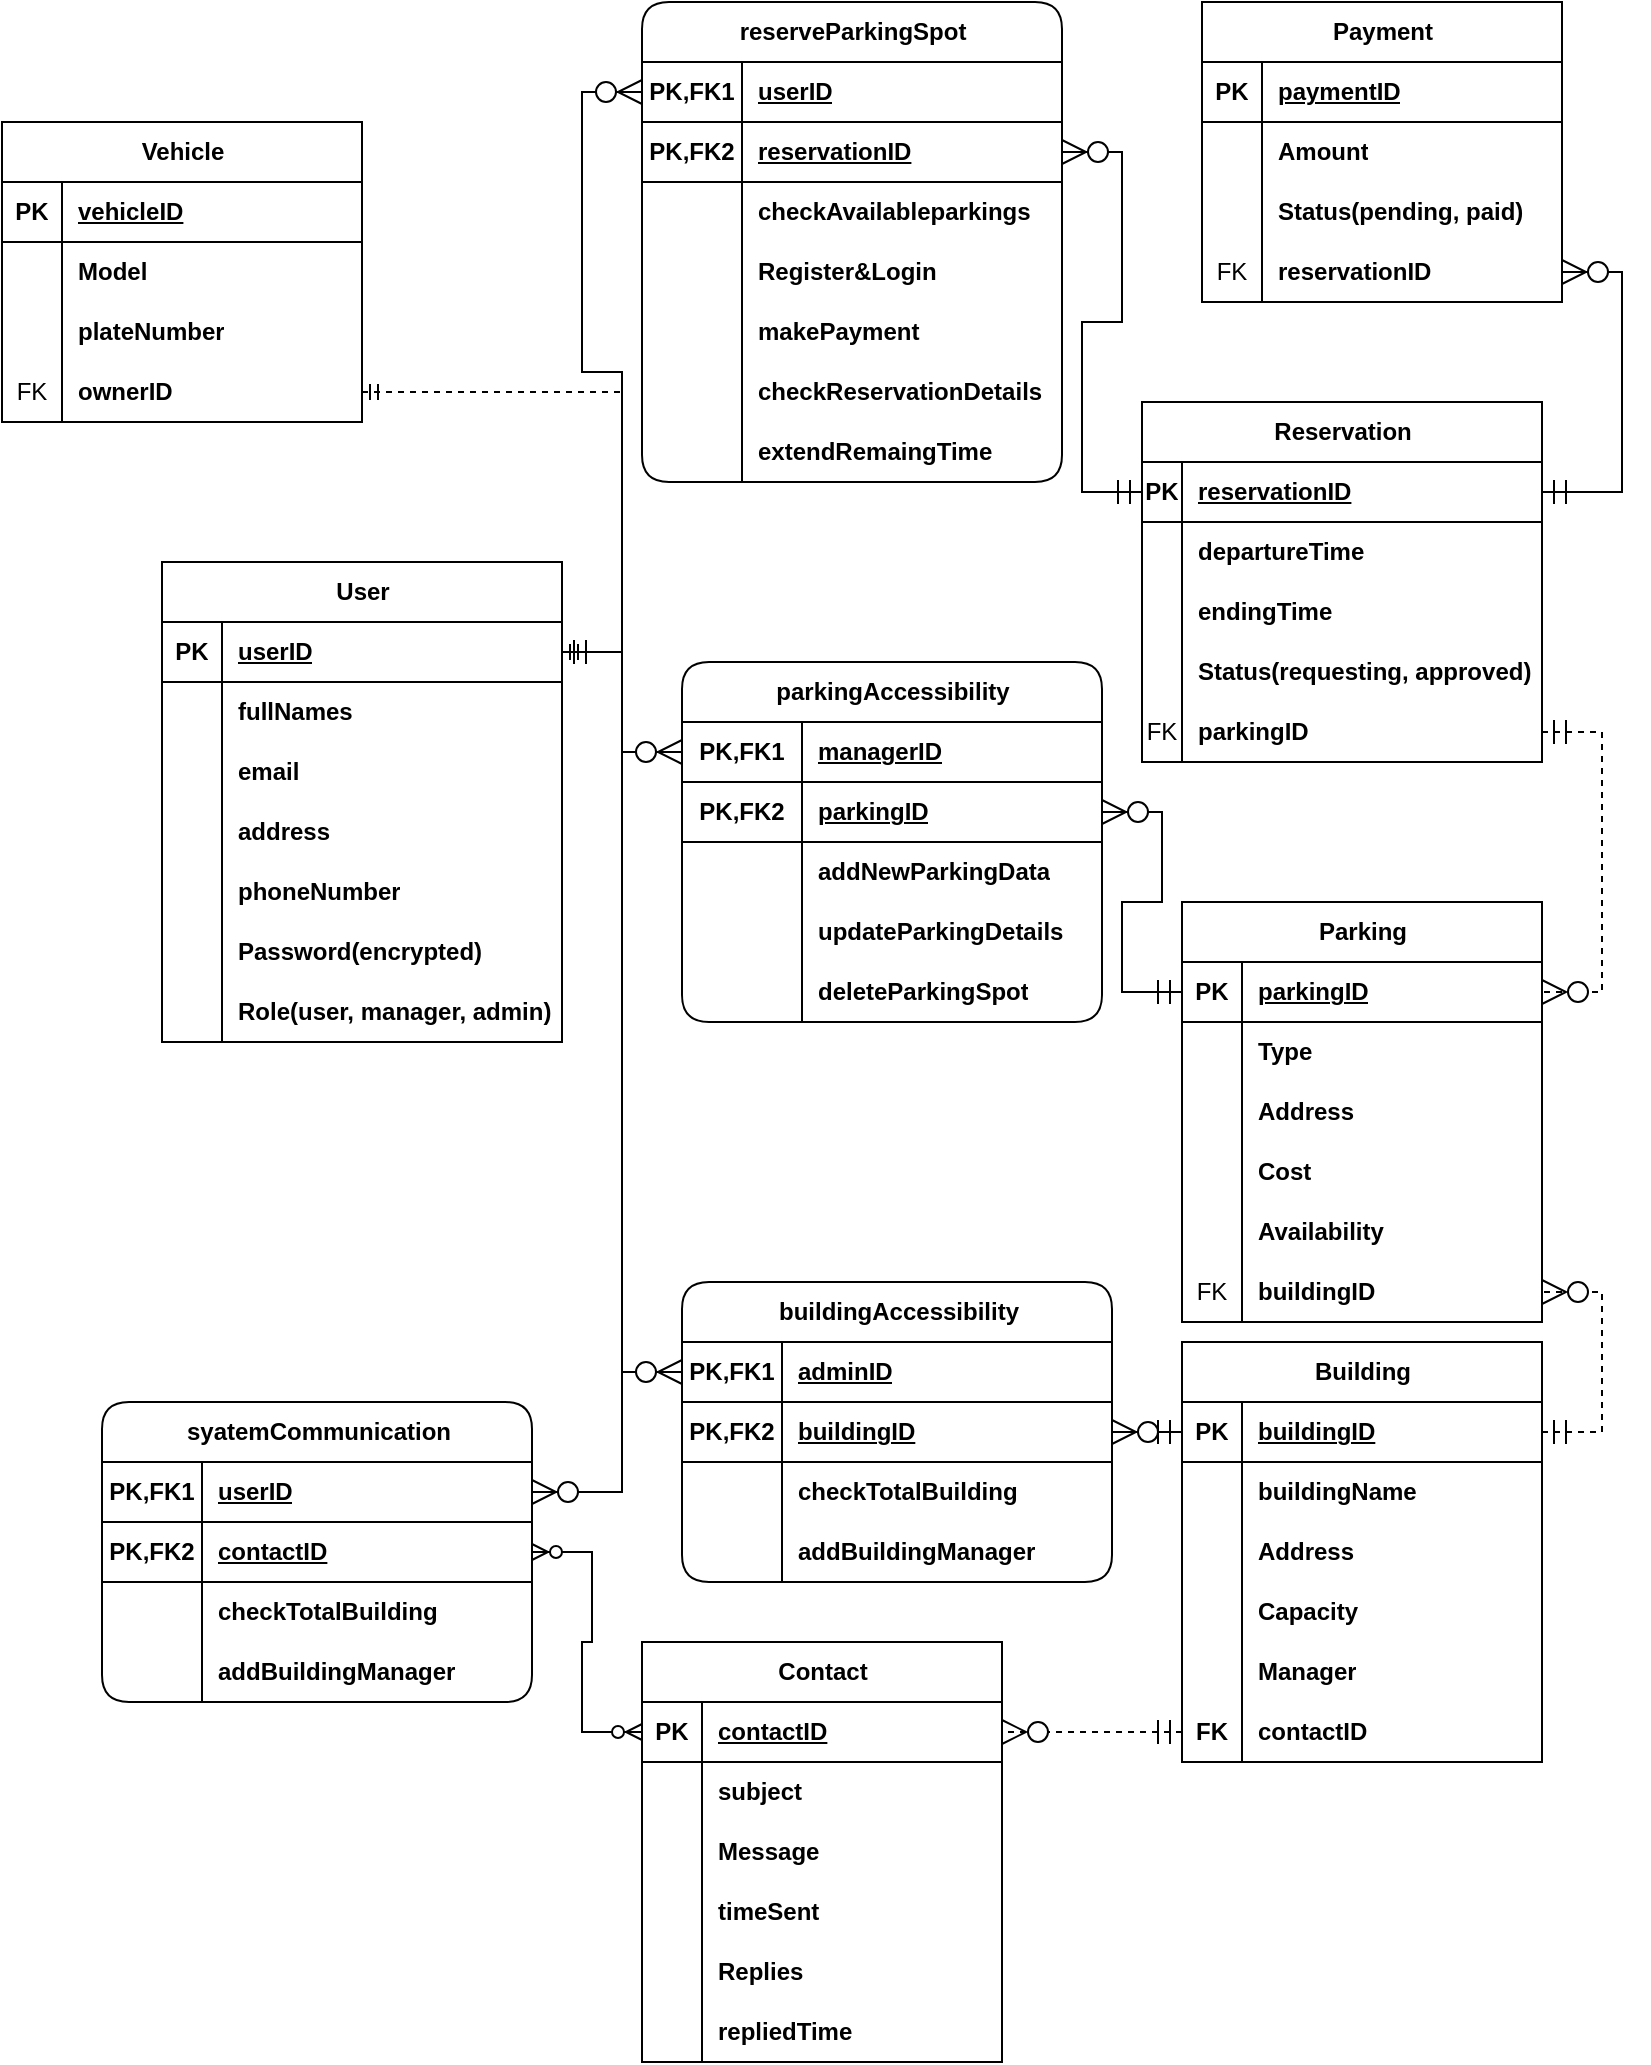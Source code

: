 <mxfile version="22.1.3" type="github">
  <diagram id="R2lEEEUBdFMjLlhIrx00" name="Page-1">
    <mxGraphModel dx="2206" dy="1086" grid="1" gridSize="10" guides="1" tooltips="1" connect="1" arrows="1" fold="1" page="1" pageScale="1" pageWidth="850" pageHeight="1100" math="0" shadow="0" extFonts="Permanent Marker^https://fonts.googleapis.com/css?family=Permanent+Marker">
      <root>
        <mxCell id="0" />
        <mxCell id="1" parent="0" />
        <mxCell id="KSPO-AMlC-ePFHFikauy-1" value="User" style="shape=table;startSize=30;container=1;collapsible=1;childLayout=tableLayout;fixedRows=1;rowLines=0;fontStyle=1;align=center;resizeLast=1;html=1;" parent="1" vertex="1">
          <mxGeometry x="110" y="310" width="200" height="240" as="geometry" />
        </mxCell>
        <mxCell id="KSPO-AMlC-ePFHFikauy-2" value="" style="shape=tableRow;horizontal=0;startSize=0;swimlaneHead=0;swimlaneBody=0;fillColor=none;collapsible=0;dropTarget=0;points=[[0,0.5],[1,0.5]];portConstraint=eastwest;top=0;left=0;right=0;bottom=1;" parent="KSPO-AMlC-ePFHFikauy-1" vertex="1">
          <mxGeometry y="30" width="200" height="30" as="geometry" />
        </mxCell>
        <mxCell id="KSPO-AMlC-ePFHFikauy-3" value="PK" style="shape=partialRectangle;connectable=0;fillColor=none;top=0;left=0;bottom=0;right=0;fontStyle=1;overflow=hidden;whiteSpace=wrap;html=1;" parent="KSPO-AMlC-ePFHFikauy-2" vertex="1">
          <mxGeometry width="30" height="30" as="geometry">
            <mxRectangle width="30" height="30" as="alternateBounds" />
          </mxGeometry>
        </mxCell>
        <mxCell id="KSPO-AMlC-ePFHFikauy-4" value="userID" style="shape=partialRectangle;connectable=0;fillColor=none;top=0;left=0;bottom=0;right=0;align=left;spacingLeft=6;fontStyle=5;overflow=hidden;whiteSpace=wrap;html=1;" parent="KSPO-AMlC-ePFHFikauy-2" vertex="1">
          <mxGeometry x="30" width="170" height="30" as="geometry">
            <mxRectangle width="170" height="30" as="alternateBounds" />
          </mxGeometry>
        </mxCell>
        <mxCell id="KSPO-AMlC-ePFHFikauy-5" value="" style="shape=tableRow;horizontal=0;startSize=0;swimlaneHead=0;swimlaneBody=0;fillColor=none;collapsible=0;dropTarget=0;points=[[0,0.5],[1,0.5]];portConstraint=eastwest;top=0;left=0;right=0;bottom=0;" parent="KSPO-AMlC-ePFHFikauy-1" vertex="1">
          <mxGeometry y="60" width="200" height="30" as="geometry" />
        </mxCell>
        <mxCell id="KSPO-AMlC-ePFHFikauy-6" value="" style="shape=partialRectangle;connectable=0;fillColor=none;top=0;left=0;bottom=0;right=0;editable=1;overflow=hidden;whiteSpace=wrap;html=1;" parent="KSPO-AMlC-ePFHFikauy-5" vertex="1">
          <mxGeometry width="30" height="30" as="geometry">
            <mxRectangle width="30" height="30" as="alternateBounds" />
          </mxGeometry>
        </mxCell>
        <mxCell id="KSPO-AMlC-ePFHFikauy-7" value="fullNames" style="shape=partialRectangle;connectable=0;fillColor=none;top=0;left=0;bottom=0;right=0;align=left;spacingLeft=6;overflow=hidden;whiteSpace=wrap;html=1;fontStyle=1" parent="KSPO-AMlC-ePFHFikauy-5" vertex="1">
          <mxGeometry x="30" width="170" height="30" as="geometry">
            <mxRectangle width="170" height="30" as="alternateBounds" />
          </mxGeometry>
        </mxCell>
        <mxCell id="juWXIRiTKIMbr2Y8mLWY-1" value="" style="shape=tableRow;horizontal=0;startSize=0;swimlaneHead=0;swimlaneBody=0;fillColor=none;collapsible=0;dropTarget=0;points=[[0,0.5],[1,0.5]];portConstraint=eastwest;top=0;left=0;right=0;bottom=0;" parent="KSPO-AMlC-ePFHFikauy-1" vertex="1">
          <mxGeometry y="90" width="200" height="30" as="geometry" />
        </mxCell>
        <mxCell id="juWXIRiTKIMbr2Y8mLWY-2" value="" style="shape=partialRectangle;connectable=0;fillColor=none;top=0;left=0;bottom=0;right=0;editable=1;overflow=hidden;whiteSpace=wrap;html=1;" parent="juWXIRiTKIMbr2Y8mLWY-1" vertex="1">
          <mxGeometry width="30" height="30" as="geometry">
            <mxRectangle width="30" height="30" as="alternateBounds" />
          </mxGeometry>
        </mxCell>
        <mxCell id="juWXIRiTKIMbr2Y8mLWY-3" value="email" style="shape=partialRectangle;connectable=0;fillColor=none;top=0;left=0;bottom=0;right=0;align=left;spacingLeft=6;overflow=hidden;whiteSpace=wrap;html=1;fontStyle=1" parent="juWXIRiTKIMbr2Y8mLWY-1" vertex="1">
          <mxGeometry x="30" width="170" height="30" as="geometry">
            <mxRectangle width="170" height="30" as="alternateBounds" />
          </mxGeometry>
        </mxCell>
        <mxCell id="KSPO-AMlC-ePFHFikauy-8" value="" style="shape=tableRow;horizontal=0;startSize=0;swimlaneHead=0;swimlaneBody=0;fillColor=none;collapsible=0;dropTarget=0;points=[[0,0.5],[1,0.5]];portConstraint=eastwest;top=0;left=0;right=0;bottom=0;" parent="KSPO-AMlC-ePFHFikauy-1" vertex="1">
          <mxGeometry y="120" width="200" height="30" as="geometry" />
        </mxCell>
        <mxCell id="KSPO-AMlC-ePFHFikauy-9" value="" style="shape=partialRectangle;connectable=0;fillColor=none;top=0;left=0;bottom=0;right=0;editable=1;overflow=hidden;whiteSpace=wrap;html=1;" parent="KSPO-AMlC-ePFHFikauy-8" vertex="1">
          <mxGeometry width="30" height="30" as="geometry">
            <mxRectangle width="30" height="30" as="alternateBounds" />
          </mxGeometry>
        </mxCell>
        <mxCell id="KSPO-AMlC-ePFHFikauy-10" value="address" style="shape=partialRectangle;connectable=0;fillColor=none;top=0;left=0;bottom=0;right=0;align=left;spacingLeft=6;overflow=hidden;whiteSpace=wrap;html=1;fontStyle=1" parent="KSPO-AMlC-ePFHFikauy-8" vertex="1">
          <mxGeometry x="30" width="170" height="30" as="geometry">
            <mxRectangle width="170" height="30" as="alternateBounds" />
          </mxGeometry>
        </mxCell>
        <mxCell id="KSPO-AMlC-ePFHFikauy-11" value="" style="shape=tableRow;horizontal=0;startSize=0;swimlaneHead=0;swimlaneBody=0;fillColor=none;collapsible=0;dropTarget=0;points=[[0,0.5],[1,0.5]];portConstraint=eastwest;top=0;left=0;right=0;bottom=0;" parent="KSPO-AMlC-ePFHFikauy-1" vertex="1">
          <mxGeometry y="150" width="200" height="30" as="geometry" />
        </mxCell>
        <mxCell id="KSPO-AMlC-ePFHFikauy-12" value="" style="shape=partialRectangle;connectable=0;fillColor=none;top=0;left=0;bottom=0;right=0;editable=1;overflow=hidden;whiteSpace=wrap;html=1;" parent="KSPO-AMlC-ePFHFikauy-11" vertex="1">
          <mxGeometry width="30" height="30" as="geometry">
            <mxRectangle width="30" height="30" as="alternateBounds" />
          </mxGeometry>
        </mxCell>
        <mxCell id="KSPO-AMlC-ePFHFikauy-13" value="phoneNumber" style="shape=partialRectangle;connectable=0;fillColor=none;top=0;left=0;bottom=0;right=0;align=left;spacingLeft=6;overflow=hidden;whiteSpace=wrap;html=1;fontStyle=1" parent="KSPO-AMlC-ePFHFikauy-11" vertex="1">
          <mxGeometry x="30" width="170" height="30" as="geometry">
            <mxRectangle width="170" height="30" as="alternateBounds" />
          </mxGeometry>
        </mxCell>
        <mxCell id="KSPO-AMlC-ePFHFikauy-14" value="" style="shape=tableRow;horizontal=0;startSize=0;swimlaneHead=0;swimlaneBody=0;fillColor=none;collapsible=0;dropTarget=0;points=[[0,0.5],[1,0.5]];portConstraint=eastwest;top=0;left=0;right=0;bottom=0;" parent="KSPO-AMlC-ePFHFikauy-1" vertex="1">
          <mxGeometry y="180" width="200" height="30" as="geometry" />
        </mxCell>
        <mxCell id="KSPO-AMlC-ePFHFikauy-15" value="" style="shape=partialRectangle;connectable=0;fillColor=none;top=0;left=0;bottom=0;right=0;editable=1;overflow=hidden;whiteSpace=wrap;html=1;" parent="KSPO-AMlC-ePFHFikauy-14" vertex="1">
          <mxGeometry width="30" height="30" as="geometry">
            <mxRectangle width="30" height="30" as="alternateBounds" />
          </mxGeometry>
        </mxCell>
        <mxCell id="KSPO-AMlC-ePFHFikauy-16" value="Password(encrypted)" style="shape=partialRectangle;connectable=0;fillColor=none;top=0;left=0;bottom=0;right=0;align=left;spacingLeft=6;overflow=hidden;whiteSpace=wrap;html=1;fontStyle=1" parent="KSPO-AMlC-ePFHFikauy-14" vertex="1">
          <mxGeometry x="30" width="170" height="30" as="geometry">
            <mxRectangle width="170" height="30" as="alternateBounds" />
          </mxGeometry>
        </mxCell>
        <mxCell id="juWXIRiTKIMbr2Y8mLWY-42" value="" style="shape=tableRow;horizontal=0;startSize=0;swimlaneHead=0;swimlaneBody=0;fillColor=none;collapsible=0;dropTarget=0;points=[[0,0.5],[1,0.5]];portConstraint=eastwest;top=0;left=0;right=0;bottom=0;" parent="KSPO-AMlC-ePFHFikauy-1" vertex="1">
          <mxGeometry y="210" width="200" height="30" as="geometry" />
        </mxCell>
        <mxCell id="juWXIRiTKIMbr2Y8mLWY-43" value="" style="shape=partialRectangle;connectable=0;fillColor=none;top=0;left=0;bottom=0;right=0;editable=1;overflow=hidden;whiteSpace=wrap;html=1;" parent="juWXIRiTKIMbr2Y8mLWY-42" vertex="1">
          <mxGeometry width="30" height="30" as="geometry">
            <mxRectangle width="30" height="30" as="alternateBounds" />
          </mxGeometry>
        </mxCell>
        <mxCell id="juWXIRiTKIMbr2Y8mLWY-44" value="Role(user, manager, admin)" style="shape=partialRectangle;connectable=0;fillColor=none;top=0;left=0;bottom=0;right=0;align=left;spacingLeft=6;overflow=hidden;whiteSpace=wrap;html=1;fontStyle=1" parent="juWXIRiTKIMbr2Y8mLWY-42" vertex="1">
          <mxGeometry x="30" width="170" height="30" as="geometry">
            <mxRectangle width="170" height="30" as="alternateBounds" />
          </mxGeometry>
        </mxCell>
        <mxCell id="KSPO-AMlC-ePFHFikauy-44" value="Vehicle" style="shape=table;startSize=30;container=1;collapsible=1;childLayout=tableLayout;fixedRows=1;rowLines=0;fontStyle=1;align=center;resizeLast=1;html=1;" parent="1" vertex="1">
          <mxGeometry x="30" y="90" width="180" height="150" as="geometry" />
        </mxCell>
        <mxCell id="KSPO-AMlC-ePFHFikauy-45" value="" style="shape=tableRow;horizontal=0;startSize=0;swimlaneHead=0;swimlaneBody=0;fillColor=none;collapsible=0;dropTarget=0;points=[[0,0.5],[1,0.5]];portConstraint=eastwest;top=0;left=0;right=0;bottom=1;" parent="KSPO-AMlC-ePFHFikauy-44" vertex="1">
          <mxGeometry y="30" width="180" height="30" as="geometry" />
        </mxCell>
        <mxCell id="KSPO-AMlC-ePFHFikauy-46" value="PK" style="shape=partialRectangle;connectable=0;fillColor=none;top=0;left=0;bottom=0;right=0;fontStyle=1;overflow=hidden;whiteSpace=wrap;html=1;" parent="KSPO-AMlC-ePFHFikauy-45" vertex="1">
          <mxGeometry width="30" height="30" as="geometry">
            <mxRectangle width="30" height="30" as="alternateBounds" />
          </mxGeometry>
        </mxCell>
        <mxCell id="KSPO-AMlC-ePFHFikauy-47" value="vehicleID" style="shape=partialRectangle;connectable=0;fillColor=none;top=0;left=0;bottom=0;right=0;align=left;spacingLeft=6;fontStyle=5;overflow=hidden;whiteSpace=wrap;html=1;" parent="KSPO-AMlC-ePFHFikauy-45" vertex="1">
          <mxGeometry x="30" width="150" height="30" as="geometry">
            <mxRectangle width="150" height="30" as="alternateBounds" />
          </mxGeometry>
        </mxCell>
        <mxCell id="KSPO-AMlC-ePFHFikauy-48" value="" style="shape=tableRow;horizontal=0;startSize=0;swimlaneHead=0;swimlaneBody=0;fillColor=none;collapsible=0;dropTarget=0;points=[[0,0.5],[1,0.5]];portConstraint=eastwest;top=0;left=0;right=0;bottom=0;" parent="KSPO-AMlC-ePFHFikauy-44" vertex="1">
          <mxGeometry y="60" width="180" height="30" as="geometry" />
        </mxCell>
        <mxCell id="KSPO-AMlC-ePFHFikauy-49" value="" style="shape=partialRectangle;connectable=0;fillColor=none;top=0;left=0;bottom=0;right=0;editable=1;overflow=hidden;whiteSpace=wrap;html=1;" parent="KSPO-AMlC-ePFHFikauy-48" vertex="1">
          <mxGeometry width="30" height="30" as="geometry">
            <mxRectangle width="30" height="30" as="alternateBounds" />
          </mxGeometry>
        </mxCell>
        <mxCell id="KSPO-AMlC-ePFHFikauy-50" value="Model" style="shape=partialRectangle;connectable=0;fillColor=none;top=0;left=0;bottom=0;right=0;align=left;spacingLeft=6;overflow=hidden;whiteSpace=wrap;html=1;fontStyle=1" parent="KSPO-AMlC-ePFHFikauy-48" vertex="1">
          <mxGeometry x="30" width="150" height="30" as="geometry">
            <mxRectangle width="150" height="30" as="alternateBounds" />
          </mxGeometry>
        </mxCell>
        <mxCell id="KSPO-AMlC-ePFHFikauy-51" value="" style="shape=tableRow;horizontal=0;startSize=0;swimlaneHead=0;swimlaneBody=0;fillColor=none;collapsible=0;dropTarget=0;points=[[0,0.5],[1,0.5]];portConstraint=eastwest;top=0;left=0;right=0;bottom=0;" parent="KSPO-AMlC-ePFHFikauy-44" vertex="1">
          <mxGeometry y="90" width="180" height="30" as="geometry" />
        </mxCell>
        <mxCell id="KSPO-AMlC-ePFHFikauy-52" value="" style="shape=partialRectangle;connectable=0;fillColor=none;top=0;left=0;bottom=0;right=0;editable=1;overflow=hidden;whiteSpace=wrap;html=1;" parent="KSPO-AMlC-ePFHFikauy-51" vertex="1">
          <mxGeometry width="30" height="30" as="geometry">
            <mxRectangle width="30" height="30" as="alternateBounds" />
          </mxGeometry>
        </mxCell>
        <mxCell id="KSPO-AMlC-ePFHFikauy-53" value="plateNumber" style="shape=partialRectangle;connectable=0;fillColor=none;top=0;left=0;bottom=0;right=0;align=left;spacingLeft=6;overflow=hidden;whiteSpace=wrap;html=1;fontStyle=1" parent="KSPO-AMlC-ePFHFikauy-51" vertex="1">
          <mxGeometry x="30" width="150" height="30" as="geometry">
            <mxRectangle width="150" height="30" as="alternateBounds" />
          </mxGeometry>
        </mxCell>
        <mxCell id="KSPO-AMlC-ePFHFikauy-54" value="" style="shape=tableRow;horizontal=0;startSize=0;swimlaneHead=0;swimlaneBody=0;fillColor=none;collapsible=0;dropTarget=0;points=[[0,0.5],[1,0.5]];portConstraint=eastwest;top=0;left=0;right=0;bottom=0;" parent="KSPO-AMlC-ePFHFikauy-44" vertex="1">
          <mxGeometry y="120" width="180" height="30" as="geometry" />
        </mxCell>
        <mxCell id="KSPO-AMlC-ePFHFikauy-55" value="FK" style="shape=partialRectangle;connectable=0;fillColor=none;top=0;left=0;bottom=0;right=0;editable=1;overflow=hidden;whiteSpace=wrap;html=1;" parent="KSPO-AMlC-ePFHFikauy-54" vertex="1">
          <mxGeometry width="30" height="30" as="geometry">
            <mxRectangle width="30" height="30" as="alternateBounds" />
          </mxGeometry>
        </mxCell>
        <mxCell id="KSPO-AMlC-ePFHFikauy-56" value="ownerID" style="shape=partialRectangle;connectable=0;fillColor=none;top=0;left=0;bottom=0;right=0;align=left;spacingLeft=6;overflow=hidden;whiteSpace=wrap;html=1;fontStyle=1" parent="KSPO-AMlC-ePFHFikauy-54" vertex="1">
          <mxGeometry x="30" width="150" height="30" as="geometry">
            <mxRectangle width="150" height="30" as="alternateBounds" />
          </mxGeometry>
        </mxCell>
        <mxCell id="KSPO-AMlC-ePFHFikauy-79" value="Reservation" style="shape=table;startSize=30;container=1;collapsible=1;childLayout=tableLayout;fixedRows=1;rowLines=0;fontStyle=1;align=center;resizeLast=1;html=1;" parent="1" vertex="1">
          <mxGeometry x="600" y="230" width="200" height="180" as="geometry" />
        </mxCell>
        <mxCell id="KSPO-AMlC-ePFHFikauy-80" value="" style="shape=tableRow;horizontal=0;startSize=0;swimlaneHead=0;swimlaneBody=0;fillColor=none;collapsible=0;dropTarget=0;points=[[0,0.5],[1,0.5]];portConstraint=eastwest;top=0;left=0;right=0;bottom=1;" parent="KSPO-AMlC-ePFHFikauy-79" vertex="1">
          <mxGeometry y="30" width="200" height="30" as="geometry" />
        </mxCell>
        <mxCell id="KSPO-AMlC-ePFHFikauy-81" value="PK" style="shape=partialRectangle;connectable=0;fillColor=none;top=0;left=0;bottom=0;right=0;fontStyle=1;overflow=hidden;whiteSpace=wrap;html=1;" parent="KSPO-AMlC-ePFHFikauy-80" vertex="1">
          <mxGeometry width="20" height="30" as="geometry">
            <mxRectangle width="20" height="30" as="alternateBounds" />
          </mxGeometry>
        </mxCell>
        <mxCell id="KSPO-AMlC-ePFHFikauy-82" value="reservationID" style="shape=partialRectangle;connectable=0;fillColor=none;top=0;left=0;bottom=0;right=0;align=left;spacingLeft=6;fontStyle=5;overflow=hidden;whiteSpace=wrap;html=1;" parent="KSPO-AMlC-ePFHFikauy-80" vertex="1">
          <mxGeometry x="20" width="180" height="30" as="geometry">
            <mxRectangle width="180" height="30" as="alternateBounds" />
          </mxGeometry>
        </mxCell>
        <mxCell id="KSPO-AMlC-ePFHFikauy-83" value="" style="shape=tableRow;horizontal=0;startSize=0;swimlaneHead=0;swimlaneBody=0;fillColor=none;collapsible=0;dropTarget=0;points=[[0,0.5],[1,0.5]];portConstraint=eastwest;top=0;left=0;right=0;bottom=0;" parent="KSPO-AMlC-ePFHFikauy-79" vertex="1">
          <mxGeometry y="60" width="200" height="30" as="geometry" />
        </mxCell>
        <mxCell id="KSPO-AMlC-ePFHFikauy-84" value="" style="shape=partialRectangle;connectable=0;fillColor=none;top=0;left=0;bottom=0;right=0;editable=1;overflow=hidden;whiteSpace=wrap;html=1;" parent="KSPO-AMlC-ePFHFikauy-83" vertex="1">
          <mxGeometry width="20" height="30" as="geometry">
            <mxRectangle width="20" height="30" as="alternateBounds" />
          </mxGeometry>
        </mxCell>
        <mxCell id="KSPO-AMlC-ePFHFikauy-85" value="departureTime" style="shape=partialRectangle;connectable=0;fillColor=none;top=0;left=0;bottom=0;right=0;align=left;spacingLeft=6;overflow=hidden;whiteSpace=wrap;html=1;fontStyle=1" parent="KSPO-AMlC-ePFHFikauy-83" vertex="1">
          <mxGeometry x="20" width="180" height="30" as="geometry">
            <mxRectangle width="180" height="30" as="alternateBounds" />
          </mxGeometry>
        </mxCell>
        <mxCell id="KSPO-AMlC-ePFHFikauy-86" value="" style="shape=tableRow;horizontal=0;startSize=0;swimlaneHead=0;swimlaneBody=0;fillColor=none;collapsible=0;dropTarget=0;points=[[0,0.5],[1,0.5]];portConstraint=eastwest;top=0;left=0;right=0;bottom=0;" parent="KSPO-AMlC-ePFHFikauy-79" vertex="1">
          <mxGeometry y="90" width="200" height="30" as="geometry" />
        </mxCell>
        <mxCell id="KSPO-AMlC-ePFHFikauy-87" value="" style="shape=partialRectangle;connectable=0;fillColor=none;top=0;left=0;bottom=0;right=0;editable=1;overflow=hidden;whiteSpace=wrap;html=1;" parent="KSPO-AMlC-ePFHFikauy-86" vertex="1">
          <mxGeometry width="20" height="30" as="geometry">
            <mxRectangle width="20" height="30" as="alternateBounds" />
          </mxGeometry>
        </mxCell>
        <mxCell id="KSPO-AMlC-ePFHFikauy-88" value="endingTime" style="shape=partialRectangle;connectable=0;fillColor=none;top=0;left=0;bottom=0;right=0;align=left;spacingLeft=6;overflow=hidden;whiteSpace=wrap;html=1;fontStyle=1" parent="KSPO-AMlC-ePFHFikauy-86" vertex="1">
          <mxGeometry x="20" width="180" height="30" as="geometry">
            <mxRectangle width="180" height="30" as="alternateBounds" />
          </mxGeometry>
        </mxCell>
        <mxCell id="KSPO-AMlC-ePFHFikauy-89" value="" style="shape=tableRow;horizontal=0;startSize=0;swimlaneHead=0;swimlaneBody=0;fillColor=none;collapsible=0;dropTarget=0;points=[[0,0.5],[1,0.5]];portConstraint=eastwest;top=0;left=0;right=0;bottom=0;" parent="KSPO-AMlC-ePFHFikauy-79" vertex="1">
          <mxGeometry y="120" width="200" height="30" as="geometry" />
        </mxCell>
        <mxCell id="KSPO-AMlC-ePFHFikauy-90" value="" style="shape=partialRectangle;connectable=0;fillColor=none;top=0;left=0;bottom=0;right=0;editable=1;overflow=hidden;whiteSpace=wrap;html=1;" parent="KSPO-AMlC-ePFHFikauy-89" vertex="1">
          <mxGeometry width="20" height="30" as="geometry">
            <mxRectangle width="20" height="30" as="alternateBounds" />
          </mxGeometry>
        </mxCell>
        <mxCell id="KSPO-AMlC-ePFHFikauy-91" value="Status(requesting, approved)" style="shape=partialRectangle;connectable=0;fillColor=none;top=0;left=0;bottom=0;right=0;align=left;spacingLeft=6;overflow=hidden;whiteSpace=wrap;html=1;fontStyle=1" parent="KSPO-AMlC-ePFHFikauy-89" vertex="1">
          <mxGeometry x="20" width="180" height="30" as="geometry">
            <mxRectangle width="180" height="30" as="alternateBounds" />
          </mxGeometry>
        </mxCell>
        <mxCell id="juWXIRiTKIMbr2Y8mLWY-19" value="" style="shape=tableRow;horizontal=0;startSize=0;swimlaneHead=0;swimlaneBody=0;fillColor=none;collapsible=0;dropTarget=0;points=[[0,0.5],[1,0.5]];portConstraint=eastwest;top=0;left=0;right=0;bottom=0;" parent="KSPO-AMlC-ePFHFikauy-79" vertex="1">
          <mxGeometry y="150" width="200" height="30" as="geometry" />
        </mxCell>
        <mxCell id="juWXIRiTKIMbr2Y8mLWY-20" value="FK" style="shape=partialRectangle;connectable=0;fillColor=none;top=0;left=0;bottom=0;right=0;editable=1;overflow=hidden;whiteSpace=wrap;html=1;" parent="juWXIRiTKIMbr2Y8mLWY-19" vertex="1">
          <mxGeometry width="20" height="30" as="geometry">
            <mxRectangle width="20" height="30" as="alternateBounds" />
          </mxGeometry>
        </mxCell>
        <mxCell id="juWXIRiTKIMbr2Y8mLWY-21" value="parkingID" style="shape=partialRectangle;connectable=0;fillColor=none;top=0;left=0;bottom=0;right=0;align=left;spacingLeft=6;overflow=hidden;whiteSpace=wrap;html=1;fontStyle=1" parent="juWXIRiTKIMbr2Y8mLWY-19" vertex="1">
          <mxGeometry x="20" width="180" height="30" as="geometry">
            <mxRectangle width="180" height="30" as="alternateBounds" />
          </mxGeometry>
        </mxCell>
        <mxCell id="KSPO-AMlC-ePFHFikauy-101" value="Parking" style="shape=table;startSize=30;container=1;collapsible=1;childLayout=tableLayout;fixedRows=1;rowLines=0;fontStyle=1;align=center;resizeLast=1;html=1;" parent="1" vertex="1">
          <mxGeometry x="620" y="480" width="180" height="210" as="geometry" />
        </mxCell>
        <mxCell id="KSPO-AMlC-ePFHFikauy-102" value="" style="shape=tableRow;horizontal=0;startSize=0;swimlaneHead=0;swimlaneBody=0;fillColor=none;collapsible=0;dropTarget=0;points=[[0,0.5],[1,0.5]];portConstraint=eastwest;top=0;left=0;right=0;bottom=1;" parent="KSPO-AMlC-ePFHFikauy-101" vertex="1">
          <mxGeometry y="30" width="180" height="30" as="geometry" />
        </mxCell>
        <mxCell id="KSPO-AMlC-ePFHFikauy-103" value="PK" style="shape=partialRectangle;connectable=0;fillColor=none;top=0;left=0;bottom=0;right=0;fontStyle=1;overflow=hidden;whiteSpace=wrap;html=1;" parent="KSPO-AMlC-ePFHFikauy-102" vertex="1">
          <mxGeometry width="30" height="30" as="geometry">
            <mxRectangle width="30" height="30" as="alternateBounds" />
          </mxGeometry>
        </mxCell>
        <mxCell id="KSPO-AMlC-ePFHFikauy-104" value="parkingID" style="shape=partialRectangle;connectable=0;fillColor=none;top=0;left=0;bottom=0;right=0;align=left;spacingLeft=6;fontStyle=5;overflow=hidden;whiteSpace=wrap;html=1;" parent="KSPO-AMlC-ePFHFikauy-102" vertex="1">
          <mxGeometry x="30" width="150" height="30" as="geometry">
            <mxRectangle width="150" height="30" as="alternateBounds" />
          </mxGeometry>
        </mxCell>
        <mxCell id="KSPO-AMlC-ePFHFikauy-105" value="" style="shape=tableRow;horizontal=0;startSize=0;swimlaneHead=0;swimlaneBody=0;fillColor=none;collapsible=0;dropTarget=0;points=[[0,0.5],[1,0.5]];portConstraint=eastwest;top=0;left=0;right=0;bottom=0;" parent="KSPO-AMlC-ePFHFikauy-101" vertex="1">
          <mxGeometry y="60" width="180" height="30" as="geometry" />
        </mxCell>
        <mxCell id="KSPO-AMlC-ePFHFikauy-106" value="" style="shape=partialRectangle;connectable=0;fillColor=none;top=0;left=0;bottom=0;right=0;editable=1;overflow=hidden;whiteSpace=wrap;html=1;" parent="KSPO-AMlC-ePFHFikauy-105" vertex="1">
          <mxGeometry width="30" height="30" as="geometry">
            <mxRectangle width="30" height="30" as="alternateBounds" />
          </mxGeometry>
        </mxCell>
        <mxCell id="KSPO-AMlC-ePFHFikauy-107" value="Type" style="shape=partialRectangle;connectable=0;fillColor=none;top=0;left=0;bottom=0;right=0;align=left;spacingLeft=6;overflow=hidden;whiteSpace=wrap;html=1;fontStyle=1" parent="KSPO-AMlC-ePFHFikauy-105" vertex="1">
          <mxGeometry x="30" width="150" height="30" as="geometry">
            <mxRectangle width="150" height="30" as="alternateBounds" />
          </mxGeometry>
        </mxCell>
        <mxCell id="KSPO-AMlC-ePFHFikauy-108" value="" style="shape=tableRow;horizontal=0;startSize=0;swimlaneHead=0;swimlaneBody=0;fillColor=none;collapsible=0;dropTarget=0;points=[[0,0.5],[1,0.5]];portConstraint=eastwest;top=0;left=0;right=0;bottom=0;" parent="KSPO-AMlC-ePFHFikauy-101" vertex="1">
          <mxGeometry y="90" width="180" height="30" as="geometry" />
        </mxCell>
        <mxCell id="KSPO-AMlC-ePFHFikauy-109" value="" style="shape=partialRectangle;connectable=0;fillColor=none;top=0;left=0;bottom=0;right=0;editable=1;overflow=hidden;whiteSpace=wrap;html=1;" parent="KSPO-AMlC-ePFHFikauy-108" vertex="1">
          <mxGeometry width="30" height="30" as="geometry">
            <mxRectangle width="30" height="30" as="alternateBounds" />
          </mxGeometry>
        </mxCell>
        <mxCell id="KSPO-AMlC-ePFHFikauy-110" value="Address" style="shape=partialRectangle;connectable=0;fillColor=none;top=0;left=0;bottom=0;right=0;align=left;spacingLeft=6;overflow=hidden;whiteSpace=wrap;html=1;fontStyle=1" parent="KSPO-AMlC-ePFHFikauy-108" vertex="1">
          <mxGeometry x="30" width="150" height="30" as="geometry">
            <mxRectangle width="150" height="30" as="alternateBounds" />
          </mxGeometry>
        </mxCell>
        <mxCell id="KSPO-AMlC-ePFHFikauy-136" value="" style="shape=tableRow;horizontal=0;startSize=0;swimlaneHead=0;swimlaneBody=0;fillColor=none;collapsible=0;dropTarget=0;points=[[0,0.5],[1,0.5]];portConstraint=eastwest;top=0;left=0;right=0;bottom=0;" parent="KSPO-AMlC-ePFHFikauy-101" vertex="1">
          <mxGeometry y="120" width="180" height="30" as="geometry" />
        </mxCell>
        <mxCell id="KSPO-AMlC-ePFHFikauy-137" value="" style="shape=partialRectangle;connectable=0;fillColor=none;top=0;left=0;bottom=0;right=0;editable=1;overflow=hidden;whiteSpace=wrap;html=1;" parent="KSPO-AMlC-ePFHFikauy-136" vertex="1">
          <mxGeometry width="30" height="30" as="geometry">
            <mxRectangle width="30" height="30" as="alternateBounds" />
          </mxGeometry>
        </mxCell>
        <mxCell id="KSPO-AMlC-ePFHFikauy-138" value="Cost" style="shape=partialRectangle;connectable=0;fillColor=none;top=0;left=0;bottom=0;right=0;align=left;spacingLeft=6;overflow=hidden;whiteSpace=wrap;html=1;fontStyle=1" parent="KSPO-AMlC-ePFHFikauy-136" vertex="1">
          <mxGeometry x="30" width="150" height="30" as="geometry">
            <mxRectangle width="150" height="30" as="alternateBounds" />
          </mxGeometry>
        </mxCell>
        <mxCell id="juWXIRiTKIMbr2Y8mLWY-4" value="" style="shape=tableRow;horizontal=0;startSize=0;swimlaneHead=0;swimlaneBody=0;fillColor=none;collapsible=0;dropTarget=0;points=[[0,0.5],[1,0.5]];portConstraint=eastwest;top=0;left=0;right=0;bottom=0;" parent="KSPO-AMlC-ePFHFikauy-101" vertex="1">
          <mxGeometry y="150" width="180" height="30" as="geometry" />
        </mxCell>
        <mxCell id="juWXIRiTKIMbr2Y8mLWY-5" value="" style="shape=partialRectangle;connectable=0;fillColor=none;top=0;left=0;bottom=0;right=0;editable=1;overflow=hidden;whiteSpace=wrap;html=1;" parent="juWXIRiTKIMbr2Y8mLWY-4" vertex="1">
          <mxGeometry width="30" height="30" as="geometry">
            <mxRectangle width="30" height="30" as="alternateBounds" />
          </mxGeometry>
        </mxCell>
        <mxCell id="juWXIRiTKIMbr2Y8mLWY-6" value="Availability" style="shape=partialRectangle;connectable=0;fillColor=none;top=0;left=0;bottom=0;right=0;align=left;spacingLeft=6;overflow=hidden;whiteSpace=wrap;html=1;fontStyle=1" parent="juWXIRiTKIMbr2Y8mLWY-4" vertex="1">
          <mxGeometry x="30" width="150" height="30" as="geometry">
            <mxRectangle width="150" height="30" as="alternateBounds" />
          </mxGeometry>
        </mxCell>
        <mxCell id="juWXIRiTKIMbr2Y8mLWY-7" value="" style="shape=tableRow;horizontal=0;startSize=0;swimlaneHead=0;swimlaneBody=0;fillColor=none;collapsible=0;dropTarget=0;points=[[0,0.5],[1,0.5]];portConstraint=eastwest;top=0;left=0;right=0;bottom=0;" parent="KSPO-AMlC-ePFHFikauy-101" vertex="1">
          <mxGeometry y="180" width="180" height="30" as="geometry" />
        </mxCell>
        <mxCell id="juWXIRiTKIMbr2Y8mLWY-8" value="FK" style="shape=partialRectangle;connectable=0;fillColor=none;top=0;left=0;bottom=0;right=0;editable=1;overflow=hidden;whiteSpace=wrap;html=1;" parent="juWXIRiTKIMbr2Y8mLWY-7" vertex="1">
          <mxGeometry width="30" height="30" as="geometry">
            <mxRectangle width="30" height="30" as="alternateBounds" />
          </mxGeometry>
        </mxCell>
        <mxCell id="juWXIRiTKIMbr2Y8mLWY-9" value="buildingID" style="shape=partialRectangle;connectable=0;fillColor=none;top=0;left=0;bottom=0;right=0;align=left;spacingLeft=6;overflow=hidden;whiteSpace=wrap;html=1;fontStyle=1" parent="juWXIRiTKIMbr2Y8mLWY-7" vertex="1">
          <mxGeometry x="30" width="150" height="30" as="geometry">
            <mxRectangle width="150" height="30" as="alternateBounds" />
          </mxGeometry>
        </mxCell>
        <mxCell id="KSPO-AMlC-ePFHFikauy-117" value="" style="edgeStyle=entityRelationEdgeStyle;fontSize=12;html=1;endArrow=ERzeroToMany;startArrow=ERmandOne;rounded=0;endSize=10;startSize=10;exitX=1;exitY=0.5;exitDx=0;exitDy=0;" parent="1" source="KSPO-AMlC-ePFHFikauy-2" target="KSPO-AMlC-ePFHFikauy-119" edge="1">
          <mxGeometry width="100" height="100" relative="1" as="geometry">
            <mxPoint x="1.08" y="40" as="sourcePoint" />
            <mxPoint x="360.0" y="118.49" as="targetPoint" />
            <Array as="points">
              <mxPoint x="81.08" y="40" />
              <mxPoint x="370" y="400" />
            </Array>
          </mxGeometry>
        </mxCell>
        <mxCell id="KSPO-AMlC-ePFHFikauy-118" value="reserveParkingSpot" style="shape=table;startSize=30;container=1;collapsible=1;childLayout=tableLayout;fixedRows=1;rowLines=0;fontStyle=1;align=center;resizeLast=1;html=1;rounded=1;" parent="1" vertex="1">
          <mxGeometry x="350" y="30" width="210" height="240" as="geometry" />
        </mxCell>
        <mxCell id="KSPO-AMlC-ePFHFikauy-119" value="" style="shape=tableRow;horizontal=0;startSize=0;swimlaneHead=0;swimlaneBody=0;fillColor=none;collapsible=0;dropTarget=0;points=[[0,0.5],[1,0.5]];portConstraint=eastwest;top=0;left=0;right=0;bottom=1;" parent="KSPO-AMlC-ePFHFikauy-118" vertex="1">
          <mxGeometry y="30" width="210" height="30" as="geometry" />
        </mxCell>
        <mxCell id="KSPO-AMlC-ePFHFikauy-120" value="PK,FK1" style="shape=partialRectangle;connectable=0;fillColor=none;top=0;left=0;bottom=0;right=0;fontStyle=1;overflow=hidden;whiteSpace=wrap;html=1;" parent="KSPO-AMlC-ePFHFikauy-119" vertex="1">
          <mxGeometry width="50" height="30" as="geometry">
            <mxRectangle width="50" height="30" as="alternateBounds" />
          </mxGeometry>
        </mxCell>
        <mxCell id="KSPO-AMlC-ePFHFikauy-121" value="userID" style="shape=partialRectangle;connectable=0;fillColor=none;top=0;left=0;bottom=0;right=0;align=left;spacingLeft=6;fontStyle=5;overflow=hidden;whiteSpace=wrap;html=1;" parent="KSPO-AMlC-ePFHFikauy-119" vertex="1">
          <mxGeometry x="50" width="160" height="30" as="geometry">
            <mxRectangle width="160" height="30" as="alternateBounds" />
          </mxGeometry>
        </mxCell>
        <mxCell id="KSPO-AMlC-ePFHFikauy-133" value="" style="shape=tableRow;horizontal=0;startSize=0;swimlaneHead=0;swimlaneBody=0;fillColor=none;collapsible=0;dropTarget=0;points=[[0,0.5],[1,0.5]];portConstraint=eastwest;top=0;left=0;right=0;bottom=1;" parent="KSPO-AMlC-ePFHFikauy-118" vertex="1">
          <mxGeometry y="60" width="210" height="30" as="geometry" />
        </mxCell>
        <mxCell id="KSPO-AMlC-ePFHFikauy-134" value="PK,FK2" style="shape=partialRectangle;connectable=0;fillColor=none;top=0;left=0;bottom=0;right=0;fontStyle=1;overflow=hidden;whiteSpace=wrap;html=1;" parent="KSPO-AMlC-ePFHFikauy-133" vertex="1">
          <mxGeometry width="50" height="30" as="geometry">
            <mxRectangle width="50" height="30" as="alternateBounds" />
          </mxGeometry>
        </mxCell>
        <mxCell id="KSPO-AMlC-ePFHFikauy-135" value="reservationID" style="shape=partialRectangle;connectable=0;fillColor=none;top=0;left=0;bottom=0;right=0;align=left;spacingLeft=6;fontStyle=5;overflow=hidden;whiteSpace=wrap;html=1;" parent="KSPO-AMlC-ePFHFikauy-133" vertex="1">
          <mxGeometry x="50" width="160" height="30" as="geometry">
            <mxRectangle width="160" height="30" as="alternateBounds" />
          </mxGeometry>
        </mxCell>
        <mxCell id="KSPO-AMlC-ePFHFikauy-125" value="" style="shape=tableRow;horizontal=0;startSize=0;swimlaneHead=0;swimlaneBody=0;fillColor=none;collapsible=0;dropTarget=0;points=[[0,0.5],[1,0.5]];portConstraint=eastwest;top=0;left=0;right=0;bottom=0;" parent="KSPO-AMlC-ePFHFikauy-118" vertex="1">
          <mxGeometry y="90" width="210" height="30" as="geometry" />
        </mxCell>
        <mxCell id="KSPO-AMlC-ePFHFikauy-126" value="" style="shape=partialRectangle;connectable=0;fillColor=none;top=0;left=0;bottom=0;right=0;editable=1;overflow=hidden;whiteSpace=wrap;html=1;" parent="KSPO-AMlC-ePFHFikauy-125" vertex="1">
          <mxGeometry width="50" height="30" as="geometry">
            <mxRectangle width="50" height="30" as="alternateBounds" />
          </mxGeometry>
        </mxCell>
        <mxCell id="KSPO-AMlC-ePFHFikauy-127" value="checkAvailableparkings" style="shape=partialRectangle;connectable=0;fillColor=none;top=0;left=0;bottom=0;right=0;align=left;spacingLeft=6;overflow=hidden;whiteSpace=wrap;html=1;fontStyle=1" parent="KSPO-AMlC-ePFHFikauy-125" vertex="1">
          <mxGeometry x="50" width="160" height="30" as="geometry">
            <mxRectangle width="160" height="30" as="alternateBounds" />
          </mxGeometry>
        </mxCell>
        <mxCell id="juWXIRiTKIMbr2Y8mLWY-22" value="" style="shape=tableRow;horizontal=0;startSize=0;swimlaneHead=0;swimlaneBody=0;fillColor=none;collapsible=0;dropTarget=0;points=[[0,0.5],[1,0.5]];portConstraint=eastwest;top=0;left=0;right=0;bottom=0;" parent="KSPO-AMlC-ePFHFikauy-118" vertex="1">
          <mxGeometry y="120" width="210" height="30" as="geometry" />
        </mxCell>
        <mxCell id="juWXIRiTKIMbr2Y8mLWY-23" value="" style="shape=partialRectangle;connectable=0;fillColor=none;top=0;left=0;bottom=0;right=0;editable=1;overflow=hidden;whiteSpace=wrap;html=1;" parent="juWXIRiTKIMbr2Y8mLWY-22" vertex="1">
          <mxGeometry width="50" height="30" as="geometry">
            <mxRectangle width="50" height="30" as="alternateBounds" />
          </mxGeometry>
        </mxCell>
        <mxCell id="juWXIRiTKIMbr2Y8mLWY-24" value="Register&amp;amp;Login" style="shape=partialRectangle;connectable=0;fillColor=none;top=0;left=0;bottom=0;right=0;align=left;spacingLeft=6;overflow=hidden;whiteSpace=wrap;html=1;fontStyle=1" parent="juWXIRiTKIMbr2Y8mLWY-22" vertex="1">
          <mxGeometry x="50" width="160" height="30" as="geometry">
            <mxRectangle width="160" height="30" as="alternateBounds" />
          </mxGeometry>
        </mxCell>
        <mxCell id="juWXIRiTKIMbr2Y8mLWY-10" value="" style="shape=tableRow;horizontal=0;startSize=0;swimlaneHead=0;swimlaneBody=0;fillColor=none;collapsible=0;dropTarget=0;points=[[0,0.5],[1,0.5]];portConstraint=eastwest;top=0;left=0;right=0;bottom=0;" parent="KSPO-AMlC-ePFHFikauy-118" vertex="1">
          <mxGeometry y="150" width="210" height="30" as="geometry" />
        </mxCell>
        <mxCell id="juWXIRiTKIMbr2Y8mLWY-11" value="" style="shape=partialRectangle;connectable=0;fillColor=none;top=0;left=0;bottom=0;right=0;editable=1;overflow=hidden;whiteSpace=wrap;html=1;" parent="juWXIRiTKIMbr2Y8mLWY-10" vertex="1">
          <mxGeometry width="50" height="30" as="geometry">
            <mxRectangle width="50" height="30" as="alternateBounds" />
          </mxGeometry>
        </mxCell>
        <mxCell id="juWXIRiTKIMbr2Y8mLWY-12" value="makePayment" style="shape=partialRectangle;connectable=0;fillColor=none;top=0;left=0;bottom=0;right=0;align=left;spacingLeft=6;overflow=hidden;whiteSpace=wrap;html=1;fontStyle=1" parent="juWXIRiTKIMbr2Y8mLWY-10" vertex="1">
          <mxGeometry x="50" width="160" height="30" as="geometry">
            <mxRectangle width="160" height="30" as="alternateBounds" />
          </mxGeometry>
        </mxCell>
        <mxCell id="juWXIRiTKIMbr2Y8mLWY-13" value="" style="shape=tableRow;horizontal=0;startSize=0;swimlaneHead=0;swimlaneBody=0;fillColor=none;collapsible=0;dropTarget=0;points=[[0,0.5],[1,0.5]];portConstraint=eastwest;top=0;left=0;right=0;bottom=0;" parent="KSPO-AMlC-ePFHFikauy-118" vertex="1">
          <mxGeometry y="180" width="210" height="30" as="geometry" />
        </mxCell>
        <mxCell id="juWXIRiTKIMbr2Y8mLWY-14" value="" style="shape=partialRectangle;connectable=0;fillColor=none;top=0;left=0;bottom=0;right=0;editable=1;overflow=hidden;whiteSpace=wrap;html=1;" parent="juWXIRiTKIMbr2Y8mLWY-13" vertex="1">
          <mxGeometry width="50" height="30" as="geometry">
            <mxRectangle width="50" height="30" as="alternateBounds" />
          </mxGeometry>
        </mxCell>
        <mxCell id="juWXIRiTKIMbr2Y8mLWY-15" value="checkReservationDetails" style="shape=partialRectangle;connectable=0;fillColor=none;top=0;left=0;bottom=0;right=0;align=left;spacingLeft=6;overflow=hidden;whiteSpace=wrap;html=1;fontStyle=1" parent="juWXIRiTKIMbr2Y8mLWY-13" vertex="1">
          <mxGeometry x="50" width="160" height="30" as="geometry">
            <mxRectangle width="160" height="30" as="alternateBounds" />
          </mxGeometry>
        </mxCell>
        <mxCell id="juWXIRiTKIMbr2Y8mLWY-26" value="" style="shape=tableRow;horizontal=0;startSize=0;swimlaneHead=0;swimlaneBody=0;fillColor=none;collapsible=0;dropTarget=0;points=[[0,0.5],[1,0.5]];portConstraint=eastwest;top=0;left=0;right=0;bottom=0;" parent="KSPO-AMlC-ePFHFikauy-118" vertex="1">
          <mxGeometry y="210" width="210" height="30" as="geometry" />
        </mxCell>
        <mxCell id="juWXIRiTKIMbr2Y8mLWY-27" value="" style="shape=partialRectangle;connectable=0;fillColor=none;top=0;left=0;bottom=0;right=0;editable=1;overflow=hidden;whiteSpace=wrap;html=1;" parent="juWXIRiTKIMbr2Y8mLWY-26" vertex="1">
          <mxGeometry width="50" height="30" as="geometry">
            <mxRectangle width="50" height="30" as="alternateBounds" />
          </mxGeometry>
        </mxCell>
        <mxCell id="juWXIRiTKIMbr2Y8mLWY-28" value="extendRemaingTime" style="shape=partialRectangle;connectable=0;fillColor=none;top=0;left=0;bottom=0;right=0;align=left;spacingLeft=6;overflow=hidden;whiteSpace=wrap;html=1;fontStyle=1" parent="juWXIRiTKIMbr2Y8mLWY-26" vertex="1">
          <mxGeometry x="50" width="160" height="30" as="geometry">
            <mxRectangle width="160" height="30" as="alternateBounds" />
          </mxGeometry>
        </mxCell>
        <mxCell id="KSPO-AMlC-ePFHFikauy-142" value="" style="edgeStyle=entityRelationEdgeStyle;fontSize=12;html=1;endArrow=ERzeroToMany;startArrow=ERmandOne;rounded=0;endSize=10;startSize=10;" parent="1" source="KSPO-AMlC-ePFHFikauy-80" target="KSPO-AMlC-ePFHFikauy-133" edge="1">
          <mxGeometry width="100" height="100" relative="1" as="geometry">
            <mxPoint x="790" y="20" as="sourcePoint" />
            <mxPoint x="590" y="107.5" as="targetPoint" />
            <Array as="points">
              <mxPoint x="161.08" y="-216.51" />
              <mxPoint x="677" y="-186.51" />
              <mxPoint x="870" y="135" />
            </Array>
          </mxGeometry>
        </mxCell>
        <mxCell id="KSPO-AMlC-ePFHFikauy-188" value="Building" style="shape=table;startSize=30;container=1;collapsible=1;childLayout=tableLayout;fixedRows=1;rowLines=0;fontStyle=1;align=center;resizeLast=1;html=1;" parent="1" vertex="1">
          <mxGeometry x="620" y="700" width="180" height="210" as="geometry" />
        </mxCell>
        <mxCell id="KSPO-AMlC-ePFHFikauy-189" value="" style="shape=tableRow;horizontal=0;startSize=0;swimlaneHead=0;swimlaneBody=0;fillColor=none;collapsible=0;dropTarget=0;points=[[0,0.5],[1,0.5]];portConstraint=eastwest;top=0;left=0;right=0;bottom=1;" parent="KSPO-AMlC-ePFHFikauy-188" vertex="1">
          <mxGeometry y="30" width="180" height="30" as="geometry" />
        </mxCell>
        <mxCell id="KSPO-AMlC-ePFHFikauy-190" value="PK" style="shape=partialRectangle;connectable=0;fillColor=none;top=0;left=0;bottom=0;right=0;fontStyle=1;overflow=hidden;whiteSpace=wrap;html=1;" parent="KSPO-AMlC-ePFHFikauy-189" vertex="1">
          <mxGeometry width="30" height="30" as="geometry">
            <mxRectangle width="30" height="30" as="alternateBounds" />
          </mxGeometry>
        </mxCell>
        <mxCell id="KSPO-AMlC-ePFHFikauy-191" value="buildingID" style="shape=partialRectangle;connectable=0;fillColor=none;top=0;left=0;bottom=0;right=0;align=left;spacingLeft=6;fontStyle=5;overflow=hidden;whiteSpace=wrap;html=1;" parent="KSPO-AMlC-ePFHFikauy-189" vertex="1">
          <mxGeometry x="30" width="150" height="30" as="geometry">
            <mxRectangle width="150" height="30" as="alternateBounds" />
          </mxGeometry>
        </mxCell>
        <mxCell id="KSPO-AMlC-ePFHFikauy-192" value="" style="shape=tableRow;horizontal=0;startSize=0;swimlaneHead=0;swimlaneBody=0;fillColor=none;collapsible=0;dropTarget=0;points=[[0,0.5],[1,0.5]];portConstraint=eastwest;top=0;left=0;right=0;bottom=0;" parent="KSPO-AMlC-ePFHFikauy-188" vertex="1">
          <mxGeometry y="60" width="180" height="30" as="geometry" />
        </mxCell>
        <mxCell id="KSPO-AMlC-ePFHFikauy-193" value="" style="shape=partialRectangle;connectable=0;fillColor=none;top=0;left=0;bottom=0;right=0;editable=1;overflow=hidden;whiteSpace=wrap;html=1;" parent="KSPO-AMlC-ePFHFikauy-192" vertex="1">
          <mxGeometry width="30" height="30" as="geometry">
            <mxRectangle width="30" height="30" as="alternateBounds" />
          </mxGeometry>
        </mxCell>
        <mxCell id="KSPO-AMlC-ePFHFikauy-194" value="buildingName" style="shape=partialRectangle;connectable=0;fillColor=none;top=0;left=0;bottom=0;right=0;align=left;spacingLeft=6;overflow=hidden;whiteSpace=wrap;html=1;fontStyle=1" parent="KSPO-AMlC-ePFHFikauy-192" vertex="1">
          <mxGeometry x="30" width="150" height="30" as="geometry">
            <mxRectangle width="150" height="30" as="alternateBounds" />
          </mxGeometry>
        </mxCell>
        <mxCell id="KSPO-AMlC-ePFHFikauy-195" value="" style="shape=tableRow;horizontal=0;startSize=0;swimlaneHead=0;swimlaneBody=0;fillColor=none;collapsible=0;dropTarget=0;points=[[0,0.5],[1,0.5]];portConstraint=eastwest;top=0;left=0;right=0;bottom=0;" parent="KSPO-AMlC-ePFHFikauy-188" vertex="1">
          <mxGeometry y="90" width="180" height="30" as="geometry" />
        </mxCell>
        <mxCell id="KSPO-AMlC-ePFHFikauy-196" value="" style="shape=partialRectangle;connectable=0;fillColor=none;top=0;left=0;bottom=0;right=0;editable=1;overflow=hidden;whiteSpace=wrap;html=1;" parent="KSPO-AMlC-ePFHFikauy-195" vertex="1">
          <mxGeometry width="30" height="30" as="geometry">
            <mxRectangle width="30" height="30" as="alternateBounds" />
          </mxGeometry>
        </mxCell>
        <mxCell id="KSPO-AMlC-ePFHFikauy-197" value="Address" style="shape=partialRectangle;connectable=0;fillColor=none;top=0;left=0;bottom=0;right=0;align=left;spacingLeft=6;overflow=hidden;whiteSpace=wrap;html=1;fontStyle=1" parent="KSPO-AMlC-ePFHFikauy-195" vertex="1">
          <mxGeometry x="30" width="150" height="30" as="geometry">
            <mxRectangle width="150" height="30" as="alternateBounds" />
          </mxGeometry>
        </mxCell>
        <mxCell id="KSPO-AMlC-ePFHFikauy-198" value="" style="shape=tableRow;horizontal=0;startSize=0;swimlaneHead=0;swimlaneBody=0;fillColor=none;collapsible=0;dropTarget=0;points=[[0,0.5],[1,0.5]];portConstraint=eastwest;top=0;left=0;right=0;bottom=0;" parent="KSPO-AMlC-ePFHFikauy-188" vertex="1">
          <mxGeometry y="120" width="180" height="30" as="geometry" />
        </mxCell>
        <mxCell id="KSPO-AMlC-ePFHFikauy-199" value="" style="shape=partialRectangle;connectable=0;fillColor=none;top=0;left=0;bottom=0;right=0;editable=1;overflow=hidden;whiteSpace=wrap;html=1;fontStyle=1" parent="KSPO-AMlC-ePFHFikauy-198" vertex="1">
          <mxGeometry width="30" height="30" as="geometry">
            <mxRectangle width="30" height="30" as="alternateBounds" />
          </mxGeometry>
        </mxCell>
        <mxCell id="KSPO-AMlC-ePFHFikauy-200" value="Capacity" style="shape=partialRectangle;connectable=0;fillColor=none;top=0;left=0;bottom=0;right=0;align=left;spacingLeft=6;overflow=hidden;whiteSpace=wrap;html=1;fontStyle=1" parent="KSPO-AMlC-ePFHFikauy-198" vertex="1">
          <mxGeometry x="30" width="150" height="30" as="geometry">
            <mxRectangle width="150" height="30" as="alternateBounds" />
          </mxGeometry>
        </mxCell>
        <mxCell id="juWXIRiTKIMbr2Y8mLWY-47" value="" style="shape=tableRow;horizontal=0;startSize=0;swimlaneHead=0;swimlaneBody=0;fillColor=none;collapsible=0;dropTarget=0;points=[[0,0.5],[1,0.5]];portConstraint=eastwest;top=0;left=0;right=0;bottom=0;" parent="KSPO-AMlC-ePFHFikauy-188" vertex="1">
          <mxGeometry y="150" width="180" height="30" as="geometry" />
        </mxCell>
        <mxCell id="juWXIRiTKIMbr2Y8mLWY-48" value="" style="shape=partialRectangle;connectable=0;fillColor=none;top=0;left=0;bottom=0;right=0;editable=1;overflow=hidden;whiteSpace=wrap;html=1;fontStyle=1" parent="juWXIRiTKIMbr2Y8mLWY-47" vertex="1">
          <mxGeometry width="30" height="30" as="geometry">
            <mxRectangle width="30" height="30" as="alternateBounds" />
          </mxGeometry>
        </mxCell>
        <mxCell id="juWXIRiTKIMbr2Y8mLWY-49" value="Manager" style="shape=partialRectangle;connectable=0;fillColor=none;top=0;left=0;bottom=0;right=0;align=left;spacingLeft=6;overflow=hidden;whiteSpace=wrap;html=1;fontStyle=1" parent="juWXIRiTKIMbr2Y8mLWY-47" vertex="1">
          <mxGeometry x="30" width="150" height="30" as="geometry">
            <mxRectangle width="150" height="30" as="alternateBounds" />
          </mxGeometry>
        </mxCell>
        <mxCell id="juWXIRiTKIMbr2Y8mLWY-79" value="" style="shape=tableRow;horizontal=0;startSize=0;swimlaneHead=0;swimlaneBody=0;fillColor=none;collapsible=0;dropTarget=0;points=[[0,0.5],[1,0.5]];portConstraint=eastwest;top=0;left=0;right=0;bottom=0;" parent="KSPO-AMlC-ePFHFikauy-188" vertex="1">
          <mxGeometry y="180" width="180" height="30" as="geometry" />
        </mxCell>
        <mxCell id="juWXIRiTKIMbr2Y8mLWY-80" value="FK" style="shape=partialRectangle;connectable=0;fillColor=none;top=0;left=0;bottom=0;right=0;editable=1;overflow=hidden;whiteSpace=wrap;html=1;fontStyle=1" parent="juWXIRiTKIMbr2Y8mLWY-79" vertex="1">
          <mxGeometry width="30" height="30" as="geometry">
            <mxRectangle width="30" height="30" as="alternateBounds" />
          </mxGeometry>
        </mxCell>
        <mxCell id="juWXIRiTKIMbr2Y8mLWY-81" value="contactID" style="shape=partialRectangle;connectable=0;fillColor=none;top=0;left=0;bottom=0;right=0;align=left;spacingLeft=6;overflow=hidden;whiteSpace=wrap;html=1;fontStyle=1" parent="juWXIRiTKIMbr2Y8mLWY-79" vertex="1">
          <mxGeometry x="30" width="150" height="30" as="geometry">
            <mxRectangle width="150" height="30" as="alternateBounds" />
          </mxGeometry>
        </mxCell>
        <mxCell id="KSPO-AMlC-ePFHFikauy-202" value="parkingAccessibility" style="shape=table;startSize=30;container=1;collapsible=1;childLayout=tableLayout;fixedRows=1;rowLines=0;fontStyle=1;align=center;resizeLast=1;html=1;rounded=1;" parent="1" vertex="1">
          <mxGeometry x="370" y="360" width="210" height="180" as="geometry" />
        </mxCell>
        <mxCell id="KSPO-AMlC-ePFHFikauy-203" value="" style="shape=tableRow;horizontal=0;startSize=0;swimlaneHead=0;swimlaneBody=0;fillColor=none;collapsible=0;dropTarget=0;points=[[0,0.5],[1,0.5]];portConstraint=eastwest;top=0;left=0;right=0;bottom=1;" parent="KSPO-AMlC-ePFHFikauy-202" vertex="1">
          <mxGeometry y="30" width="210" height="30" as="geometry" />
        </mxCell>
        <mxCell id="KSPO-AMlC-ePFHFikauy-204" value="PK,FK1" style="shape=partialRectangle;connectable=0;fillColor=none;top=0;left=0;bottom=0;right=0;fontStyle=1;overflow=hidden;whiteSpace=wrap;html=1;" parent="KSPO-AMlC-ePFHFikauy-203" vertex="1">
          <mxGeometry width="60" height="30" as="geometry">
            <mxRectangle width="60" height="30" as="alternateBounds" />
          </mxGeometry>
        </mxCell>
        <mxCell id="KSPO-AMlC-ePFHFikauy-205" value="managerID" style="shape=partialRectangle;connectable=0;fillColor=none;top=0;left=0;bottom=0;right=0;align=left;spacingLeft=6;fontStyle=5;overflow=hidden;whiteSpace=wrap;html=1;" parent="KSPO-AMlC-ePFHFikauy-203" vertex="1">
          <mxGeometry x="60" width="150" height="30" as="geometry">
            <mxRectangle width="150" height="30" as="alternateBounds" />
          </mxGeometry>
        </mxCell>
        <mxCell id="KSPO-AMlC-ePFHFikauy-206" value="" style="shape=tableRow;horizontal=0;startSize=0;swimlaneHead=0;swimlaneBody=0;fillColor=none;collapsible=0;dropTarget=0;points=[[0,0.5],[1,0.5]];portConstraint=eastwest;top=0;left=0;right=0;bottom=1;" parent="KSPO-AMlC-ePFHFikauy-202" vertex="1">
          <mxGeometry y="60" width="210" height="30" as="geometry" />
        </mxCell>
        <mxCell id="KSPO-AMlC-ePFHFikauy-207" value="PK,FK2" style="shape=partialRectangle;connectable=0;fillColor=none;top=0;left=0;bottom=0;right=0;fontStyle=1;overflow=hidden;whiteSpace=wrap;html=1;" parent="KSPO-AMlC-ePFHFikauy-206" vertex="1">
          <mxGeometry width="60" height="30" as="geometry">
            <mxRectangle width="60" height="30" as="alternateBounds" />
          </mxGeometry>
        </mxCell>
        <mxCell id="KSPO-AMlC-ePFHFikauy-208" value="parkingID" style="shape=partialRectangle;connectable=0;fillColor=none;top=0;left=0;bottom=0;right=0;align=left;spacingLeft=6;fontStyle=5;overflow=hidden;whiteSpace=wrap;html=1;" parent="KSPO-AMlC-ePFHFikauy-206" vertex="1">
          <mxGeometry x="60" width="150" height="30" as="geometry">
            <mxRectangle width="150" height="30" as="alternateBounds" />
          </mxGeometry>
        </mxCell>
        <mxCell id="KSPO-AMlC-ePFHFikauy-209" value="" style="shape=tableRow;horizontal=0;startSize=0;swimlaneHead=0;swimlaneBody=0;fillColor=none;collapsible=0;dropTarget=0;points=[[0,0.5],[1,0.5]];portConstraint=eastwest;top=0;left=0;right=0;bottom=0;" parent="KSPO-AMlC-ePFHFikauy-202" vertex="1">
          <mxGeometry y="90" width="210" height="30" as="geometry" />
        </mxCell>
        <mxCell id="KSPO-AMlC-ePFHFikauy-210" value="" style="shape=partialRectangle;connectable=0;fillColor=none;top=0;left=0;bottom=0;right=0;editable=1;overflow=hidden;whiteSpace=wrap;html=1;" parent="KSPO-AMlC-ePFHFikauy-209" vertex="1">
          <mxGeometry width="60" height="30" as="geometry">
            <mxRectangle width="60" height="30" as="alternateBounds" />
          </mxGeometry>
        </mxCell>
        <mxCell id="KSPO-AMlC-ePFHFikauy-211" value="addNewParkingData" style="shape=partialRectangle;connectable=0;fillColor=none;top=0;left=0;bottom=0;right=0;align=left;spacingLeft=6;overflow=hidden;whiteSpace=wrap;html=1;fontStyle=1" parent="KSPO-AMlC-ePFHFikauy-209" vertex="1">
          <mxGeometry x="60" width="150" height="30" as="geometry">
            <mxRectangle width="150" height="30" as="alternateBounds" />
          </mxGeometry>
        </mxCell>
        <mxCell id="juWXIRiTKIMbr2Y8mLWY-30" value="" style="shape=tableRow;horizontal=0;startSize=0;swimlaneHead=0;swimlaneBody=0;fillColor=none;collapsible=0;dropTarget=0;points=[[0,0.5],[1,0.5]];portConstraint=eastwest;top=0;left=0;right=0;bottom=0;" parent="KSPO-AMlC-ePFHFikauy-202" vertex="1">
          <mxGeometry y="120" width="210" height="30" as="geometry" />
        </mxCell>
        <mxCell id="juWXIRiTKIMbr2Y8mLWY-31" value="" style="shape=partialRectangle;connectable=0;fillColor=none;top=0;left=0;bottom=0;right=0;editable=1;overflow=hidden;whiteSpace=wrap;html=1;" parent="juWXIRiTKIMbr2Y8mLWY-30" vertex="1">
          <mxGeometry width="60" height="30" as="geometry">
            <mxRectangle width="60" height="30" as="alternateBounds" />
          </mxGeometry>
        </mxCell>
        <mxCell id="juWXIRiTKIMbr2Y8mLWY-32" value="updateParkingDetails" style="shape=partialRectangle;connectable=0;fillColor=none;top=0;left=0;bottom=0;right=0;align=left;spacingLeft=6;overflow=hidden;whiteSpace=wrap;html=1;fontStyle=1" parent="juWXIRiTKIMbr2Y8mLWY-30" vertex="1">
          <mxGeometry x="60" width="150" height="30" as="geometry">
            <mxRectangle width="150" height="30" as="alternateBounds" />
          </mxGeometry>
        </mxCell>
        <mxCell id="juWXIRiTKIMbr2Y8mLWY-33" value="" style="shape=tableRow;horizontal=0;startSize=0;swimlaneHead=0;swimlaneBody=0;fillColor=none;collapsible=0;dropTarget=0;points=[[0,0.5],[1,0.5]];portConstraint=eastwest;top=0;left=0;right=0;bottom=0;" parent="KSPO-AMlC-ePFHFikauy-202" vertex="1">
          <mxGeometry y="150" width="210" height="30" as="geometry" />
        </mxCell>
        <mxCell id="juWXIRiTKIMbr2Y8mLWY-34" value="" style="shape=partialRectangle;connectable=0;fillColor=none;top=0;left=0;bottom=0;right=0;editable=1;overflow=hidden;whiteSpace=wrap;html=1;" parent="juWXIRiTKIMbr2Y8mLWY-33" vertex="1">
          <mxGeometry width="60" height="30" as="geometry">
            <mxRectangle width="60" height="30" as="alternateBounds" />
          </mxGeometry>
        </mxCell>
        <mxCell id="juWXIRiTKIMbr2Y8mLWY-35" value="deleteParkingSpot" style="shape=partialRectangle;connectable=0;fillColor=none;top=0;left=0;bottom=0;right=0;align=left;spacingLeft=6;overflow=hidden;whiteSpace=wrap;html=1;fontStyle=1" parent="juWXIRiTKIMbr2Y8mLWY-33" vertex="1">
          <mxGeometry x="60" width="150" height="30" as="geometry">
            <mxRectangle width="150" height="30" as="alternateBounds" />
          </mxGeometry>
        </mxCell>
        <mxCell id="KSPO-AMlC-ePFHFikauy-240" value="buildingAccessibility" style="shape=table;startSize=30;container=1;collapsible=1;childLayout=tableLayout;fixedRows=1;rowLines=0;fontStyle=1;align=center;resizeLast=1;html=1;rounded=1;" parent="1" vertex="1">
          <mxGeometry x="370" y="670" width="215" height="150" as="geometry" />
        </mxCell>
        <mxCell id="KSPO-AMlC-ePFHFikauy-241" value="" style="shape=tableRow;horizontal=0;startSize=0;swimlaneHead=0;swimlaneBody=0;fillColor=none;collapsible=0;dropTarget=0;points=[[0,0.5],[1,0.5]];portConstraint=eastwest;top=0;left=0;right=0;bottom=1;" parent="KSPO-AMlC-ePFHFikauy-240" vertex="1">
          <mxGeometry y="30" width="215" height="30" as="geometry" />
        </mxCell>
        <mxCell id="KSPO-AMlC-ePFHFikauy-242" value="PK,FK1" style="shape=partialRectangle;connectable=0;fillColor=none;top=0;left=0;bottom=0;right=0;fontStyle=1;overflow=hidden;whiteSpace=wrap;html=1;" parent="KSPO-AMlC-ePFHFikauy-241" vertex="1">
          <mxGeometry width="50" height="30" as="geometry">
            <mxRectangle width="50" height="30" as="alternateBounds" />
          </mxGeometry>
        </mxCell>
        <mxCell id="KSPO-AMlC-ePFHFikauy-243" value="adminID" style="shape=partialRectangle;connectable=0;fillColor=none;top=0;left=0;bottom=0;right=0;align=left;spacingLeft=6;fontStyle=5;overflow=hidden;whiteSpace=wrap;html=1;" parent="KSPO-AMlC-ePFHFikauy-241" vertex="1">
          <mxGeometry x="50" width="165" height="30" as="geometry">
            <mxRectangle width="165" height="30" as="alternateBounds" />
          </mxGeometry>
        </mxCell>
        <mxCell id="KSPO-AMlC-ePFHFikauy-244" value="" style="shape=tableRow;horizontal=0;startSize=0;swimlaneHead=0;swimlaneBody=0;fillColor=none;collapsible=0;dropTarget=0;points=[[0,0.5],[1,0.5]];portConstraint=eastwest;top=0;left=0;right=0;bottom=1;" parent="KSPO-AMlC-ePFHFikauy-240" vertex="1">
          <mxGeometry y="60" width="215" height="30" as="geometry" />
        </mxCell>
        <mxCell id="KSPO-AMlC-ePFHFikauy-245" value="PK,FK2" style="shape=partialRectangle;connectable=0;fillColor=none;top=0;left=0;bottom=0;right=0;fontStyle=1;overflow=hidden;whiteSpace=wrap;html=1;" parent="KSPO-AMlC-ePFHFikauy-244" vertex="1">
          <mxGeometry width="50" height="30" as="geometry">
            <mxRectangle width="50" height="30" as="alternateBounds" />
          </mxGeometry>
        </mxCell>
        <mxCell id="KSPO-AMlC-ePFHFikauy-246" value="buildingID" style="shape=partialRectangle;connectable=0;fillColor=none;top=0;left=0;bottom=0;right=0;align=left;spacingLeft=6;fontStyle=5;overflow=hidden;whiteSpace=wrap;html=1;" parent="KSPO-AMlC-ePFHFikauy-244" vertex="1">
          <mxGeometry x="50" width="165" height="30" as="geometry">
            <mxRectangle width="165" height="30" as="alternateBounds" />
          </mxGeometry>
        </mxCell>
        <mxCell id="KSPO-AMlC-ePFHFikauy-247" value="" style="shape=tableRow;horizontal=0;startSize=0;swimlaneHead=0;swimlaneBody=0;fillColor=none;collapsible=0;dropTarget=0;points=[[0,0.5],[1,0.5]];portConstraint=eastwest;top=0;left=0;right=0;bottom=0;" parent="KSPO-AMlC-ePFHFikauy-240" vertex="1">
          <mxGeometry y="90" width="215" height="30" as="geometry" />
        </mxCell>
        <mxCell id="KSPO-AMlC-ePFHFikauy-248" value="" style="shape=partialRectangle;connectable=0;fillColor=none;top=0;left=0;bottom=0;right=0;editable=1;overflow=hidden;whiteSpace=wrap;html=1;" parent="KSPO-AMlC-ePFHFikauy-247" vertex="1">
          <mxGeometry width="50" height="30" as="geometry">
            <mxRectangle width="50" height="30" as="alternateBounds" />
          </mxGeometry>
        </mxCell>
        <mxCell id="KSPO-AMlC-ePFHFikauy-249" value="checkTotalBuilding" style="shape=partialRectangle;connectable=0;fillColor=none;top=0;left=0;bottom=0;right=0;align=left;spacingLeft=6;overflow=hidden;whiteSpace=wrap;html=1;fontStyle=1" parent="KSPO-AMlC-ePFHFikauy-247" vertex="1">
          <mxGeometry x="50" width="165" height="30" as="geometry">
            <mxRectangle width="165" height="30" as="alternateBounds" />
          </mxGeometry>
        </mxCell>
        <mxCell id="juWXIRiTKIMbr2Y8mLWY-53" value="" style="shape=tableRow;horizontal=0;startSize=0;swimlaneHead=0;swimlaneBody=0;fillColor=none;collapsible=0;dropTarget=0;points=[[0,0.5],[1,0.5]];portConstraint=eastwest;top=0;left=0;right=0;bottom=0;" parent="KSPO-AMlC-ePFHFikauy-240" vertex="1">
          <mxGeometry y="120" width="215" height="30" as="geometry" />
        </mxCell>
        <mxCell id="juWXIRiTKIMbr2Y8mLWY-54" value="" style="shape=partialRectangle;connectable=0;fillColor=none;top=0;left=0;bottom=0;right=0;editable=1;overflow=hidden;whiteSpace=wrap;html=1;" parent="juWXIRiTKIMbr2Y8mLWY-53" vertex="1">
          <mxGeometry width="50" height="30" as="geometry">
            <mxRectangle width="50" height="30" as="alternateBounds" />
          </mxGeometry>
        </mxCell>
        <mxCell id="juWXIRiTKIMbr2Y8mLWY-55" value="addBuildingManager" style="shape=partialRectangle;connectable=0;fillColor=none;top=0;left=0;bottom=0;right=0;align=left;spacingLeft=6;overflow=hidden;whiteSpace=wrap;html=1;fontStyle=1" parent="juWXIRiTKIMbr2Y8mLWY-53" vertex="1">
          <mxGeometry x="50" width="165" height="30" as="geometry">
            <mxRectangle width="165" height="30" as="alternateBounds" />
          </mxGeometry>
        </mxCell>
        <mxCell id="juWXIRiTKIMbr2Y8mLWY-25" value="" style="edgeStyle=entityRelationEdgeStyle;fontSize=12;html=1;endArrow=ERmandOne;startArrow=ERmandOne;rounded=0;dashed=1;" parent="1" source="KSPO-AMlC-ePFHFikauy-54" target="KSPO-AMlC-ePFHFikauy-2" edge="1">
          <mxGeometry width="100" height="100" relative="1" as="geometry">
            <mxPoint x="40" y="260" as="sourcePoint" />
            <mxPoint x="20" y="430" as="targetPoint" />
          </mxGeometry>
        </mxCell>
        <mxCell id="juWXIRiTKIMbr2Y8mLWY-45" value="" style="edgeStyle=entityRelationEdgeStyle;fontSize=12;html=1;endArrow=ERzeroToMany;startArrow=ERmandOne;rounded=0;endSize=10;startSize=10;" parent="1" source="KSPO-AMlC-ePFHFikauy-2" target="KSPO-AMlC-ePFHFikauy-203" edge="1">
          <mxGeometry width="100" height="100" relative="1" as="geometry">
            <mxPoint x="40" y="350" as="sourcePoint" />
            <mxPoint x="-210" y="775" as="targetPoint" />
            <Array as="points">
              <mxPoint x="-868.92" y="283.49" />
              <mxPoint x="-353" y="313.49" />
              <mxPoint x="-160" y="635" />
            </Array>
          </mxGeometry>
        </mxCell>
        <mxCell id="juWXIRiTKIMbr2Y8mLWY-46" value="" style="edgeStyle=entityRelationEdgeStyle;fontSize=12;html=1;endArrow=ERzeroToMany;startArrow=ERmandOne;rounded=0;endSize=10;startSize=10;entryX=1;entryY=0.5;entryDx=0;entryDy=0;" parent="1" source="KSPO-AMlC-ePFHFikauy-102" target="KSPO-AMlC-ePFHFikauy-206" edge="1">
          <mxGeometry width="100" height="100" relative="1" as="geometry">
            <mxPoint x="280" y="875" as="sourcePoint" />
            <mxPoint x="240" y="720" as="targetPoint" />
            <Array as="points">
              <mxPoint x="-188.92" y="318.49" />
              <mxPoint x="327" y="348.49" />
              <mxPoint x="520" y="670" />
            </Array>
          </mxGeometry>
        </mxCell>
        <mxCell id="juWXIRiTKIMbr2Y8mLWY-50" value="" style="edgeStyle=entityRelationEdgeStyle;fontSize=12;html=1;endArrow=ERzeroToMany;startArrow=ERmandOne;rounded=0;endSize=10;startSize=10;dashed=1;" parent="1" source="KSPO-AMlC-ePFHFikauy-189" target="juWXIRiTKIMbr2Y8mLWY-7" edge="1">
          <mxGeometry width="100" height="100" relative="1" as="geometry">
            <mxPoint x="270" y="640" as="sourcePoint" />
            <mxPoint x="320" y="735" as="targetPoint" />
            <Array as="points">
              <mxPoint x="-918.92" y="583.49" />
              <mxPoint x="-403" y="613.49" />
              <mxPoint x="-210" y="935" />
            </Array>
          </mxGeometry>
        </mxCell>
        <mxCell id="juWXIRiTKIMbr2Y8mLWY-52" value="" style="edgeStyle=entityRelationEdgeStyle;fontSize=12;html=1;endArrow=ERzeroToMany;startArrow=ERmandOne;rounded=0;endSize=10;startSize=10;dashed=1;entryX=1;entryY=0.5;entryDx=0;entryDy=0;" parent="1" source="juWXIRiTKIMbr2Y8mLWY-19" target="KSPO-AMlC-ePFHFikauy-102" edge="1">
          <mxGeometry width="100" height="100" relative="1" as="geometry">
            <mxPoint x="820" y="895" as="sourcePoint" />
            <mxPoint x="810" y="675" as="targetPoint" />
            <Array as="points">
              <mxPoint x="-908.92" y="593.49" />
              <mxPoint x="-393" y="623.49" />
              <mxPoint x="-200" y="945" />
            </Array>
          </mxGeometry>
        </mxCell>
        <mxCell id="juWXIRiTKIMbr2Y8mLWY-57" value="" style="edgeStyle=entityRelationEdgeStyle;fontSize=12;html=1;endArrow=ERzeroToMany;startArrow=ERmandOne;rounded=0;endSize=10;startSize=10;" parent="1" source="KSPO-AMlC-ePFHFikauy-189" target="KSPO-AMlC-ePFHFikauy-244" edge="1">
          <mxGeometry width="100" height="100" relative="1" as="geometry">
            <mxPoint x="270" y="590" as="sourcePoint" />
            <mxPoint x="320" y="680" as="targetPoint" />
            <Array as="points">
              <mxPoint x="-918.92" y="528.49" />
              <mxPoint x="-403" y="558.49" />
              <mxPoint x="-210" y="880" />
            </Array>
          </mxGeometry>
        </mxCell>
        <mxCell id="juWXIRiTKIMbr2Y8mLWY-58" value="" style="edgeStyle=entityRelationEdgeStyle;fontSize=12;html=1;endArrow=ERzeroToMany;startArrow=ERmandOne;rounded=0;endSize=10;startSize=10;" parent="1" source="KSPO-AMlC-ePFHFikauy-2" target="KSPO-AMlC-ePFHFikauy-241" edge="1">
          <mxGeometry width="100" height="100" relative="1" as="geometry">
            <mxPoint x="280" y="650" as="sourcePoint" />
            <mxPoint x="330" y="740" as="targetPoint" />
            <Array as="points">
              <mxPoint x="-908.92" y="588.49" />
              <mxPoint x="-393" y="618.49" />
              <mxPoint x="-200" y="940" />
            </Array>
          </mxGeometry>
        </mxCell>
        <mxCell id="juWXIRiTKIMbr2Y8mLWY-60" value="Contact" style="shape=table;startSize=30;container=1;collapsible=1;childLayout=tableLayout;fixedRows=1;rowLines=0;fontStyle=1;align=center;resizeLast=1;html=1;" parent="1" vertex="1">
          <mxGeometry x="350" y="850" width="180" height="210" as="geometry" />
        </mxCell>
        <mxCell id="juWXIRiTKIMbr2Y8mLWY-61" value="" style="shape=tableRow;horizontal=0;startSize=0;swimlaneHead=0;swimlaneBody=0;fillColor=none;collapsible=0;dropTarget=0;points=[[0,0.5],[1,0.5]];portConstraint=eastwest;top=0;left=0;right=0;bottom=1;" parent="juWXIRiTKIMbr2Y8mLWY-60" vertex="1">
          <mxGeometry y="30" width="180" height="30" as="geometry" />
        </mxCell>
        <mxCell id="juWXIRiTKIMbr2Y8mLWY-62" value="PK" style="shape=partialRectangle;connectable=0;fillColor=none;top=0;left=0;bottom=0;right=0;fontStyle=1;overflow=hidden;whiteSpace=wrap;html=1;" parent="juWXIRiTKIMbr2Y8mLWY-61" vertex="1">
          <mxGeometry width="30" height="30" as="geometry">
            <mxRectangle width="30" height="30" as="alternateBounds" />
          </mxGeometry>
        </mxCell>
        <mxCell id="juWXIRiTKIMbr2Y8mLWY-63" value="contactID" style="shape=partialRectangle;connectable=0;fillColor=none;top=0;left=0;bottom=0;right=0;align=left;spacingLeft=6;fontStyle=5;overflow=hidden;whiteSpace=wrap;html=1;" parent="juWXIRiTKIMbr2Y8mLWY-61" vertex="1">
          <mxGeometry x="30" width="150" height="30" as="geometry">
            <mxRectangle width="150" height="30" as="alternateBounds" />
          </mxGeometry>
        </mxCell>
        <mxCell id="juWXIRiTKIMbr2Y8mLWY-64" value="" style="shape=tableRow;horizontal=0;startSize=0;swimlaneHead=0;swimlaneBody=0;fillColor=none;collapsible=0;dropTarget=0;points=[[0,0.5],[1,0.5]];portConstraint=eastwest;top=0;left=0;right=0;bottom=0;" parent="juWXIRiTKIMbr2Y8mLWY-60" vertex="1">
          <mxGeometry y="60" width="180" height="30" as="geometry" />
        </mxCell>
        <mxCell id="juWXIRiTKIMbr2Y8mLWY-65" value="" style="shape=partialRectangle;connectable=0;fillColor=none;top=0;left=0;bottom=0;right=0;editable=1;overflow=hidden;whiteSpace=wrap;html=1;" parent="juWXIRiTKIMbr2Y8mLWY-64" vertex="1">
          <mxGeometry width="30" height="30" as="geometry">
            <mxRectangle width="30" height="30" as="alternateBounds" />
          </mxGeometry>
        </mxCell>
        <mxCell id="juWXIRiTKIMbr2Y8mLWY-66" value="subject" style="shape=partialRectangle;connectable=0;fillColor=none;top=0;left=0;bottom=0;right=0;align=left;spacingLeft=6;overflow=hidden;whiteSpace=wrap;html=1;fontStyle=1" parent="juWXIRiTKIMbr2Y8mLWY-64" vertex="1">
          <mxGeometry x="30" width="150" height="30" as="geometry">
            <mxRectangle width="150" height="30" as="alternateBounds" />
          </mxGeometry>
        </mxCell>
        <mxCell id="juWXIRiTKIMbr2Y8mLWY-67" value="" style="shape=tableRow;horizontal=0;startSize=0;swimlaneHead=0;swimlaneBody=0;fillColor=none;collapsible=0;dropTarget=0;points=[[0,0.5],[1,0.5]];portConstraint=eastwest;top=0;left=0;right=0;bottom=0;" parent="juWXIRiTKIMbr2Y8mLWY-60" vertex="1">
          <mxGeometry y="90" width="180" height="30" as="geometry" />
        </mxCell>
        <mxCell id="juWXIRiTKIMbr2Y8mLWY-68" value="" style="shape=partialRectangle;connectable=0;fillColor=none;top=0;left=0;bottom=0;right=0;editable=1;overflow=hidden;whiteSpace=wrap;html=1;" parent="juWXIRiTKIMbr2Y8mLWY-67" vertex="1">
          <mxGeometry width="30" height="30" as="geometry">
            <mxRectangle width="30" height="30" as="alternateBounds" />
          </mxGeometry>
        </mxCell>
        <mxCell id="juWXIRiTKIMbr2Y8mLWY-69" value="Message" style="shape=partialRectangle;connectable=0;fillColor=none;top=0;left=0;bottom=0;right=0;align=left;spacingLeft=6;overflow=hidden;whiteSpace=wrap;html=1;fontStyle=1" parent="juWXIRiTKIMbr2Y8mLWY-67" vertex="1">
          <mxGeometry x="30" width="150" height="30" as="geometry">
            <mxRectangle width="150" height="30" as="alternateBounds" />
          </mxGeometry>
        </mxCell>
        <mxCell id="juWXIRiTKIMbr2Y8mLWY-70" value="" style="shape=tableRow;horizontal=0;startSize=0;swimlaneHead=0;swimlaneBody=0;fillColor=none;collapsible=0;dropTarget=0;points=[[0,0.5],[1,0.5]];portConstraint=eastwest;top=0;left=0;right=0;bottom=0;" parent="juWXIRiTKIMbr2Y8mLWY-60" vertex="1">
          <mxGeometry y="120" width="180" height="30" as="geometry" />
        </mxCell>
        <mxCell id="juWXIRiTKIMbr2Y8mLWY-71" value="" style="shape=partialRectangle;connectable=0;fillColor=none;top=0;left=0;bottom=0;right=0;editable=1;overflow=hidden;whiteSpace=wrap;html=1;fontStyle=1" parent="juWXIRiTKIMbr2Y8mLWY-70" vertex="1">
          <mxGeometry width="30" height="30" as="geometry">
            <mxRectangle width="30" height="30" as="alternateBounds" />
          </mxGeometry>
        </mxCell>
        <mxCell id="juWXIRiTKIMbr2Y8mLWY-72" value="timeSent" style="shape=partialRectangle;connectable=0;fillColor=none;top=0;left=0;bottom=0;right=0;align=left;spacingLeft=6;overflow=hidden;whiteSpace=wrap;html=1;fontStyle=1" parent="juWXIRiTKIMbr2Y8mLWY-70" vertex="1">
          <mxGeometry x="30" width="150" height="30" as="geometry">
            <mxRectangle width="150" height="30" as="alternateBounds" />
          </mxGeometry>
        </mxCell>
        <mxCell id="juWXIRiTKIMbr2Y8mLWY-73" value="" style="shape=tableRow;horizontal=0;startSize=0;swimlaneHead=0;swimlaneBody=0;fillColor=none;collapsible=0;dropTarget=0;points=[[0,0.5],[1,0.5]];portConstraint=eastwest;top=0;left=0;right=0;bottom=0;" parent="juWXIRiTKIMbr2Y8mLWY-60" vertex="1">
          <mxGeometry y="150" width="180" height="30" as="geometry" />
        </mxCell>
        <mxCell id="juWXIRiTKIMbr2Y8mLWY-74" value="" style="shape=partialRectangle;connectable=0;fillColor=none;top=0;left=0;bottom=0;right=0;editable=1;overflow=hidden;whiteSpace=wrap;html=1;fontStyle=1" parent="juWXIRiTKIMbr2Y8mLWY-73" vertex="1">
          <mxGeometry width="30" height="30" as="geometry">
            <mxRectangle width="30" height="30" as="alternateBounds" />
          </mxGeometry>
        </mxCell>
        <mxCell id="juWXIRiTKIMbr2Y8mLWY-75" value="Replies" style="shape=partialRectangle;connectable=0;fillColor=none;top=0;left=0;bottom=0;right=0;align=left;spacingLeft=6;overflow=hidden;whiteSpace=wrap;html=1;fontStyle=1" parent="juWXIRiTKIMbr2Y8mLWY-73" vertex="1">
          <mxGeometry x="30" width="150" height="30" as="geometry">
            <mxRectangle width="150" height="30" as="alternateBounds" />
          </mxGeometry>
        </mxCell>
        <mxCell id="juWXIRiTKIMbr2Y8mLWY-76" value="" style="shape=tableRow;horizontal=0;startSize=0;swimlaneHead=0;swimlaneBody=0;fillColor=none;collapsible=0;dropTarget=0;points=[[0,0.5],[1,0.5]];portConstraint=eastwest;top=0;left=0;right=0;bottom=0;" parent="juWXIRiTKIMbr2Y8mLWY-60" vertex="1">
          <mxGeometry y="180" width="180" height="30" as="geometry" />
        </mxCell>
        <mxCell id="juWXIRiTKIMbr2Y8mLWY-77" value="" style="shape=partialRectangle;connectable=0;fillColor=none;top=0;left=0;bottom=0;right=0;editable=1;overflow=hidden;whiteSpace=wrap;html=1;fontStyle=1" parent="juWXIRiTKIMbr2Y8mLWY-76" vertex="1">
          <mxGeometry width="30" height="30" as="geometry">
            <mxRectangle width="30" height="30" as="alternateBounds" />
          </mxGeometry>
        </mxCell>
        <mxCell id="juWXIRiTKIMbr2Y8mLWY-78" value="repliedTime" style="shape=partialRectangle;connectable=0;fillColor=none;top=0;left=0;bottom=0;right=0;align=left;spacingLeft=6;overflow=hidden;whiteSpace=wrap;html=1;fontStyle=1" parent="juWXIRiTKIMbr2Y8mLWY-76" vertex="1">
          <mxGeometry x="30" width="150" height="30" as="geometry">
            <mxRectangle width="150" height="30" as="alternateBounds" />
          </mxGeometry>
        </mxCell>
        <mxCell id="juWXIRiTKIMbr2Y8mLWY-82" value="" style="edgeStyle=entityRelationEdgeStyle;fontSize=12;html=1;endArrow=ERzeroToMany;startArrow=ERmandOne;rounded=0;endSize=10;startSize=10;dashed=1;" parent="1" source="juWXIRiTKIMbr2Y8mLWY-79" target="juWXIRiTKIMbr2Y8mLWY-61" edge="1">
          <mxGeometry width="100" height="100" relative="1" as="geometry">
            <mxPoint x="520" y="970" as="sourcePoint" />
            <mxPoint x="520" y="900" as="targetPoint" />
            <Array as="points">
              <mxPoint x="-1198.92" y="808.49" />
              <mxPoint x="-683" y="838.49" />
              <mxPoint x="-490" y="1160" />
            </Array>
          </mxGeometry>
        </mxCell>
        <mxCell id="juWXIRiTKIMbr2Y8mLWY-83" value="syatemCommunication" style="shape=table;startSize=30;container=1;collapsible=1;childLayout=tableLayout;fixedRows=1;rowLines=0;fontStyle=1;align=center;resizeLast=1;html=1;rounded=1;" parent="1" vertex="1">
          <mxGeometry x="80" y="730" width="215" height="150" as="geometry" />
        </mxCell>
        <mxCell id="juWXIRiTKIMbr2Y8mLWY-84" value="" style="shape=tableRow;horizontal=0;startSize=0;swimlaneHead=0;swimlaneBody=0;fillColor=none;collapsible=0;dropTarget=0;points=[[0,0.5],[1,0.5]];portConstraint=eastwest;top=0;left=0;right=0;bottom=1;" parent="juWXIRiTKIMbr2Y8mLWY-83" vertex="1">
          <mxGeometry y="30" width="215" height="30" as="geometry" />
        </mxCell>
        <mxCell id="juWXIRiTKIMbr2Y8mLWY-85" value="PK,FK1" style="shape=partialRectangle;connectable=0;fillColor=none;top=0;left=0;bottom=0;right=0;fontStyle=1;overflow=hidden;whiteSpace=wrap;html=1;" parent="juWXIRiTKIMbr2Y8mLWY-84" vertex="1">
          <mxGeometry width="50" height="30" as="geometry">
            <mxRectangle width="50" height="30" as="alternateBounds" />
          </mxGeometry>
        </mxCell>
        <mxCell id="juWXIRiTKIMbr2Y8mLWY-86" value="userID" style="shape=partialRectangle;connectable=0;fillColor=none;top=0;left=0;bottom=0;right=0;align=left;spacingLeft=6;fontStyle=5;overflow=hidden;whiteSpace=wrap;html=1;" parent="juWXIRiTKIMbr2Y8mLWY-84" vertex="1">
          <mxGeometry x="50" width="165" height="30" as="geometry">
            <mxRectangle width="165" height="30" as="alternateBounds" />
          </mxGeometry>
        </mxCell>
        <mxCell id="juWXIRiTKIMbr2Y8mLWY-87" value="" style="shape=tableRow;horizontal=0;startSize=0;swimlaneHead=0;swimlaneBody=0;fillColor=none;collapsible=0;dropTarget=0;points=[[0,0.5],[1,0.5]];portConstraint=eastwest;top=0;left=0;right=0;bottom=1;" parent="juWXIRiTKIMbr2Y8mLWY-83" vertex="1">
          <mxGeometry y="60" width="215" height="30" as="geometry" />
        </mxCell>
        <mxCell id="juWXIRiTKIMbr2Y8mLWY-88" value="PK,FK2" style="shape=partialRectangle;connectable=0;fillColor=none;top=0;left=0;bottom=0;right=0;fontStyle=1;overflow=hidden;whiteSpace=wrap;html=1;" parent="juWXIRiTKIMbr2Y8mLWY-87" vertex="1">
          <mxGeometry width="50" height="30" as="geometry">
            <mxRectangle width="50" height="30" as="alternateBounds" />
          </mxGeometry>
        </mxCell>
        <mxCell id="juWXIRiTKIMbr2Y8mLWY-89" value="contactID" style="shape=partialRectangle;connectable=0;fillColor=none;top=0;left=0;bottom=0;right=0;align=left;spacingLeft=6;fontStyle=5;overflow=hidden;whiteSpace=wrap;html=1;" parent="juWXIRiTKIMbr2Y8mLWY-87" vertex="1">
          <mxGeometry x="50" width="165" height="30" as="geometry">
            <mxRectangle width="165" height="30" as="alternateBounds" />
          </mxGeometry>
        </mxCell>
        <mxCell id="juWXIRiTKIMbr2Y8mLWY-90" value="" style="shape=tableRow;horizontal=0;startSize=0;swimlaneHead=0;swimlaneBody=0;fillColor=none;collapsible=0;dropTarget=0;points=[[0,0.5],[1,0.5]];portConstraint=eastwest;top=0;left=0;right=0;bottom=0;" parent="juWXIRiTKIMbr2Y8mLWY-83" vertex="1">
          <mxGeometry y="90" width="215" height="30" as="geometry" />
        </mxCell>
        <mxCell id="juWXIRiTKIMbr2Y8mLWY-91" value="" style="shape=partialRectangle;connectable=0;fillColor=none;top=0;left=0;bottom=0;right=0;editable=1;overflow=hidden;whiteSpace=wrap;html=1;" parent="juWXIRiTKIMbr2Y8mLWY-90" vertex="1">
          <mxGeometry width="50" height="30" as="geometry">
            <mxRectangle width="50" height="30" as="alternateBounds" />
          </mxGeometry>
        </mxCell>
        <mxCell id="juWXIRiTKIMbr2Y8mLWY-92" value="checkTotalBuilding" style="shape=partialRectangle;connectable=0;fillColor=none;top=0;left=0;bottom=0;right=0;align=left;spacingLeft=6;overflow=hidden;whiteSpace=wrap;html=1;fontStyle=1" parent="juWXIRiTKIMbr2Y8mLWY-90" vertex="1">
          <mxGeometry x="50" width="165" height="30" as="geometry">
            <mxRectangle width="165" height="30" as="alternateBounds" />
          </mxGeometry>
        </mxCell>
        <mxCell id="juWXIRiTKIMbr2Y8mLWY-93" value="" style="shape=tableRow;horizontal=0;startSize=0;swimlaneHead=0;swimlaneBody=0;fillColor=none;collapsible=0;dropTarget=0;points=[[0,0.5],[1,0.5]];portConstraint=eastwest;top=0;left=0;right=0;bottom=0;" parent="juWXIRiTKIMbr2Y8mLWY-83" vertex="1">
          <mxGeometry y="120" width="215" height="30" as="geometry" />
        </mxCell>
        <mxCell id="juWXIRiTKIMbr2Y8mLWY-94" value="" style="shape=partialRectangle;connectable=0;fillColor=none;top=0;left=0;bottom=0;right=0;editable=1;overflow=hidden;whiteSpace=wrap;html=1;" parent="juWXIRiTKIMbr2Y8mLWY-93" vertex="1">
          <mxGeometry width="50" height="30" as="geometry">
            <mxRectangle width="50" height="30" as="alternateBounds" />
          </mxGeometry>
        </mxCell>
        <mxCell id="juWXIRiTKIMbr2Y8mLWY-95" value="addBuildingManager" style="shape=partialRectangle;connectable=0;fillColor=none;top=0;left=0;bottom=0;right=0;align=left;spacingLeft=6;overflow=hidden;whiteSpace=wrap;html=1;fontStyle=1" parent="juWXIRiTKIMbr2Y8mLWY-93" vertex="1">
          <mxGeometry x="50" width="165" height="30" as="geometry">
            <mxRectangle width="165" height="30" as="alternateBounds" />
          </mxGeometry>
        </mxCell>
        <mxCell id="juWXIRiTKIMbr2Y8mLWY-96" value="" style="edgeStyle=entityRelationEdgeStyle;fontSize=12;html=1;endArrow=ERzeroToMany;endFill=1;startArrow=ERzeroToMany;rounded=0;" parent="1" source="juWXIRiTKIMbr2Y8mLWY-61" target="juWXIRiTKIMbr2Y8mLWY-87" edge="1">
          <mxGeometry width="100" height="100" relative="1" as="geometry">
            <mxPoint x="140" y="890" as="sourcePoint" />
            <mxPoint x="240" y="790" as="targetPoint" />
          </mxGeometry>
        </mxCell>
        <mxCell id="juWXIRiTKIMbr2Y8mLWY-97" value="" style="edgeStyle=entityRelationEdgeStyle;fontSize=12;html=1;endArrow=ERzeroToMany;startArrow=ERmandOne;rounded=0;endSize=10;startSize=10;" parent="1" source="KSPO-AMlC-ePFHFikauy-2" target="juWXIRiTKIMbr2Y8mLWY-84" edge="1">
          <mxGeometry width="100" height="100" relative="1" as="geometry">
            <mxPoint x="255" y="590" as="sourcePoint" />
            <mxPoint x="310" y="950" as="targetPoint" />
            <Array as="points">
              <mxPoint x="-963.92" y="823.49" />
              <mxPoint x="-448" y="853.49" />
              <mxPoint x="-255" y="1175" />
            </Array>
          </mxGeometry>
        </mxCell>
        <mxCell id="9iRdsDl909qwHhuOLkFS-1" value="Payment" style="shape=table;startSize=30;container=1;collapsible=1;childLayout=tableLayout;fixedRows=1;rowLines=0;fontStyle=1;align=center;resizeLast=1;html=1;" vertex="1" parent="1">
          <mxGeometry x="630" y="30" width="180" height="150" as="geometry" />
        </mxCell>
        <mxCell id="9iRdsDl909qwHhuOLkFS-2" value="" style="shape=tableRow;horizontal=0;startSize=0;swimlaneHead=0;swimlaneBody=0;fillColor=none;collapsible=0;dropTarget=0;points=[[0,0.5],[1,0.5]];portConstraint=eastwest;top=0;left=0;right=0;bottom=1;" vertex="1" parent="9iRdsDl909qwHhuOLkFS-1">
          <mxGeometry y="30" width="180" height="30" as="geometry" />
        </mxCell>
        <mxCell id="9iRdsDl909qwHhuOLkFS-3" value="PK" style="shape=partialRectangle;connectable=0;fillColor=none;top=0;left=0;bottom=0;right=0;fontStyle=1;overflow=hidden;whiteSpace=wrap;html=1;" vertex="1" parent="9iRdsDl909qwHhuOLkFS-2">
          <mxGeometry width="30" height="30" as="geometry">
            <mxRectangle width="30" height="30" as="alternateBounds" />
          </mxGeometry>
        </mxCell>
        <mxCell id="9iRdsDl909qwHhuOLkFS-4" value="paymentID" style="shape=partialRectangle;connectable=0;fillColor=none;top=0;left=0;bottom=0;right=0;align=left;spacingLeft=6;fontStyle=5;overflow=hidden;whiteSpace=wrap;html=1;" vertex="1" parent="9iRdsDl909qwHhuOLkFS-2">
          <mxGeometry x="30" width="150" height="30" as="geometry">
            <mxRectangle width="150" height="30" as="alternateBounds" />
          </mxGeometry>
        </mxCell>
        <mxCell id="9iRdsDl909qwHhuOLkFS-5" value="" style="shape=tableRow;horizontal=0;startSize=0;swimlaneHead=0;swimlaneBody=0;fillColor=none;collapsible=0;dropTarget=0;points=[[0,0.5],[1,0.5]];portConstraint=eastwest;top=0;left=0;right=0;bottom=0;" vertex="1" parent="9iRdsDl909qwHhuOLkFS-1">
          <mxGeometry y="60" width="180" height="30" as="geometry" />
        </mxCell>
        <mxCell id="9iRdsDl909qwHhuOLkFS-6" value="" style="shape=partialRectangle;connectable=0;fillColor=none;top=0;left=0;bottom=0;right=0;editable=1;overflow=hidden;whiteSpace=wrap;html=1;" vertex="1" parent="9iRdsDl909qwHhuOLkFS-5">
          <mxGeometry width="30" height="30" as="geometry">
            <mxRectangle width="30" height="30" as="alternateBounds" />
          </mxGeometry>
        </mxCell>
        <mxCell id="9iRdsDl909qwHhuOLkFS-7" value="Amount" style="shape=partialRectangle;connectable=0;fillColor=none;top=0;left=0;bottom=0;right=0;align=left;spacingLeft=6;overflow=hidden;whiteSpace=wrap;html=1;fontStyle=1" vertex="1" parent="9iRdsDl909qwHhuOLkFS-5">
          <mxGeometry x="30" width="150" height="30" as="geometry">
            <mxRectangle width="150" height="30" as="alternateBounds" />
          </mxGeometry>
        </mxCell>
        <mxCell id="9iRdsDl909qwHhuOLkFS-11" value="" style="shape=tableRow;horizontal=0;startSize=0;swimlaneHead=0;swimlaneBody=0;fillColor=none;collapsible=0;dropTarget=0;points=[[0,0.5],[1,0.5]];portConstraint=eastwest;top=0;left=0;right=0;bottom=0;" vertex="1" parent="9iRdsDl909qwHhuOLkFS-1">
          <mxGeometry y="90" width="180" height="30" as="geometry" />
        </mxCell>
        <mxCell id="9iRdsDl909qwHhuOLkFS-12" value="" style="shape=partialRectangle;connectable=0;fillColor=none;top=0;left=0;bottom=0;right=0;editable=1;overflow=hidden;whiteSpace=wrap;html=1;" vertex="1" parent="9iRdsDl909qwHhuOLkFS-11">
          <mxGeometry width="30" height="30" as="geometry">
            <mxRectangle width="30" height="30" as="alternateBounds" />
          </mxGeometry>
        </mxCell>
        <mxCell id="9iRdsDl909qwHhuOLkFS-13" value="Status(pending, paid)" style="shape=partialRectangle;connectable=0;fillColor=none;top=0;left=0;bottom=0;right=0;align=left;spacingLeft=6;overflow=hidden;whiteSpace=wrap;html=1;fontStyle=1" vertex="1" parent="9iRdsDl909qwHhuOLkFS-11">
          <mxGeometry x="30" width="150" height="30" as="geometry">
            <mxRectangle width="150" height="30" as="alternateBounds" />
          </mxGeometry>
        </mxCell>
        <mxCell id="9iRdsDl909qwHhuOLkFS-14" value="" style="shape=tableRow;horizontal=0;startSize=0;swimlaneHead=0;swimlaneBody=0;fillColor=none;collapsible=0;dropTarget=0;points=[[0,0.5],[1,0.5]];portConstraint=eastwest;top=0;left=0;right=0;bottom=0;" vertex="1" parent="9iRdsDl909qwHhuOLkFS-1">
          <mxGeometry y="120" width="180" height="30" as="geometry" />
        </mxCell>
        <mxCell id="9iRdsDl909qwHhuOLkFS-15" value="FK" style="shape=partialRectangle;connectable=0;fillColor=none;top=0;left=0;bottom=0;right=0;editable=1;overflow=hidden;whiteSpace=wrap;html=1;" vertex="1" parent="9iRdsDl909qwHhuOLkFS-14">
          <mxGeometry width="30" height="30" as="geometry">
            <mxRectangle width="30" height="30" as="alternateBounds" />
          </mxGeometry>
        </mxCell>
        <mxCell id="9iRdsDl909qwHhuOLkFS-16" value="reservationID" style="shape=partialRectangle;connectable=0;fillColor=none;top=0;left=0;bottom=0;right=0;align=left;spacingLeft=6;overflow=hidden;whiteSpace=wrap;html=1;fontStyle=1" vertex="1" parent="9iRdsDl909qwHhuOLkFS-14">
          <mxGeometry x="30" width="150" height="30" as="geometry">
            <mxRectangle width="150" height="30" as="alternateBounds" />
          </mxGeometry>
        </mxCell>
        <mxCell id="9iRdsDl909qwHhuOLkFS-17" value="" style="edgeStyle=entityRelationEdgeStyle;fontSize=12;html=1;endArrow=ERzeroToMany;startArrow=ERmandOne;rounded=0;endSize=10;startSize=10;" edge="1" parent="1" source="KSPO-AMlC-ePFHFikauy-80" target="9iRdsDl909qwHhuOLkFS-14">
          <mxGeometry width="100" height="100" relative="1" as="geometry">
            <mxPoint x="610" y="285" as="sourcePoint" />
            <mxPoint x="570" y="115" as="targetPoint" />
            <Array as="points">
              <mxPoint x="171.08" y="-206.51" />
              <mxPoint x="687" y="-176.51" />
              <mxPoint x="880" y="145" />
            </Array>
          </mxGeometry>
        </mxCell>
      </root>
    </mxGraphModel>
  </diagram>
</mxfile>
